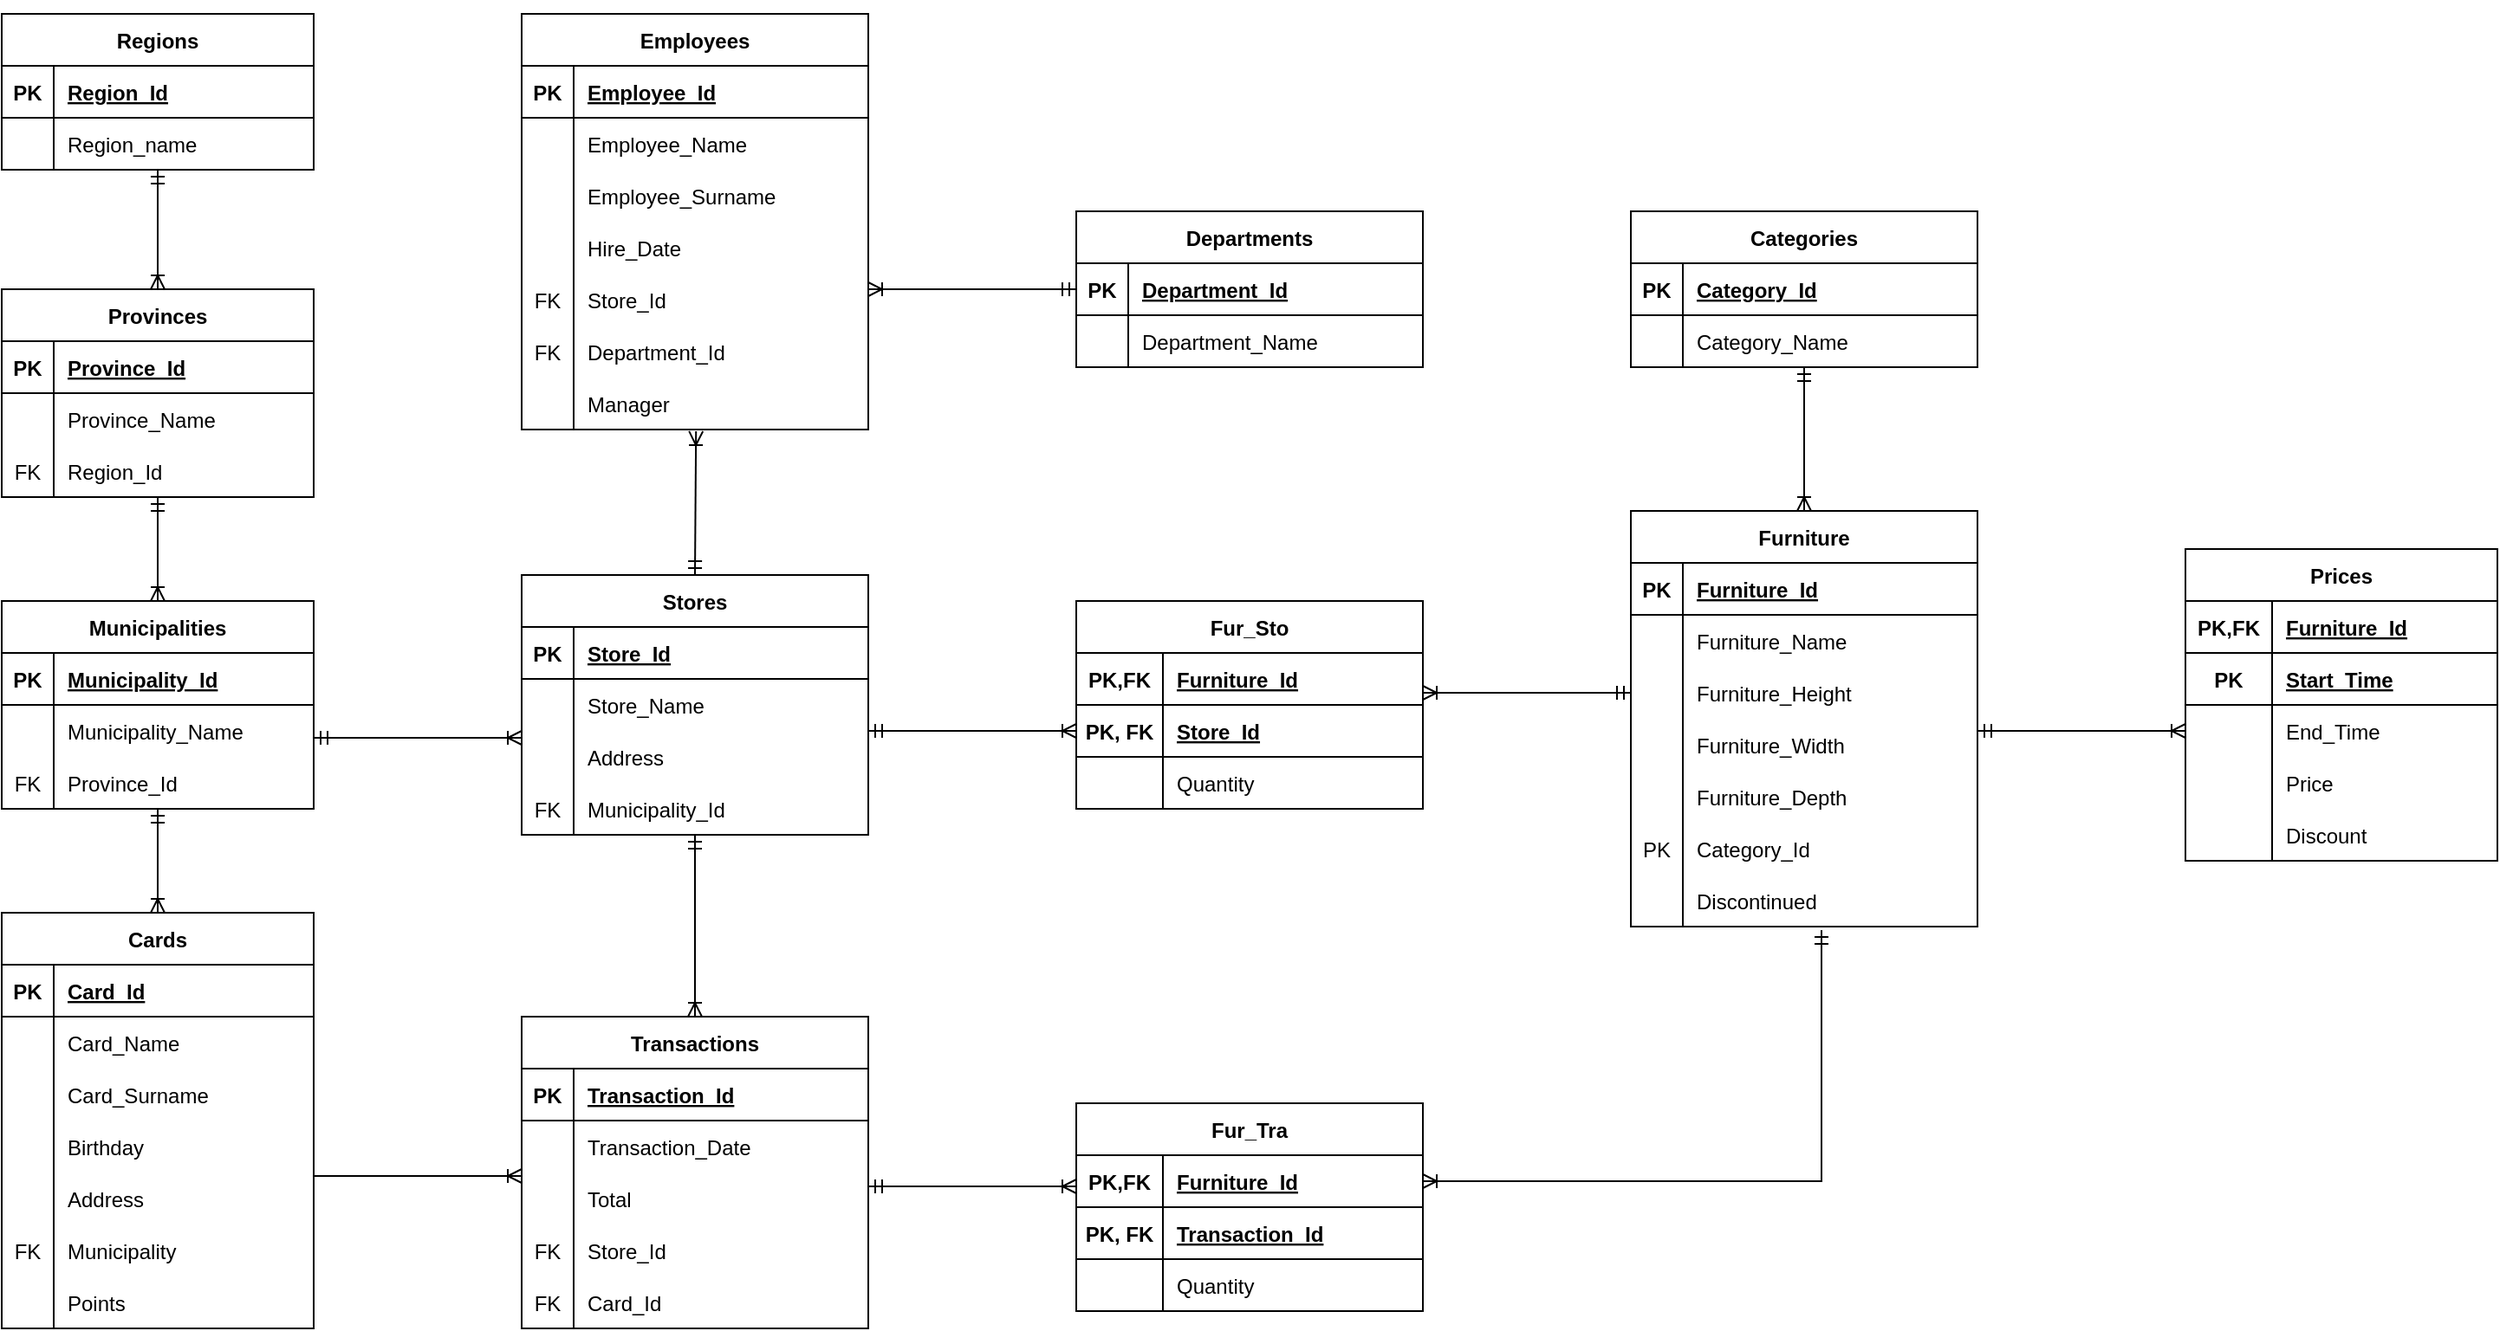 <mxfile version="16.2.2" type="device" pages="2"><diagram id="R2lEEEUBdFMjLlhIrx00" name="Page-1"><mxGraphModel dx="711" dy="397" grid="1" gridSize="10" guides="1" tooltips="1" connect="1" arrows="1" fold="1" page="1" pageScale="1" pageWidth="413" pageHeight="291" math="0" shadow="0" extFonts="Permanent Marker^https://fonts.googleapis.com/css?family=Permanent+Marker"><root><mxCell id="0"/><mxCell id="1" parent="0"/><mxCell id="9BCAC9MDhWBCX54PuzMR-55" value="Regions" style="shape=table;startSize=30;container=1;collapsible=1;childLayout=tableLayout;fixedRows=1;rowLines=0;fontStyle=1;align=center;resizeLast=1;" parent="1" vertex="1"><mxGeometry x="60" y="201" width="180" height="90" as="geometry"><mxRectangle x="40" y="50" width="80" height="30" as="alternateBounds"/></mxGeometry></mxCell><mxCell id="9BCAC9MDhWBCX54PuzMR-56" value="" style="shape=partialRectangle;collapsible=0;dropTarget=0;pointerEvents=0;fillColor=none;top=0;left=0;bottom=1;right=0;points=[[0,0.5],[1,0.5]];portConstraint=eastwest;" parent="9BCAC9MDhWBCX54PuzMR-55" vertex="1"><mxGeometry y="30" width="180" height="30" as="geometry"/></mxCell><mxCell id="9BCAC9MDhWBCX54PuzMR-57" value="PK" style="shape=partialRectangle;connectable=0;fillColor=none;top=0;left=0;bottom=0;right=0;fontStyle=1;overflow=hidden;" parent="9BCAC9MDhWBCX54PuzMR-56" vertex="1"><mxGeometry width="30" height="30" as="geometry"><mxRectangle width="30" height="30" as="alternateBounds"/></mxGeometry></mxCell><mxCell id="9BCAC9MDhWBCX54PuzMR-58" value="Region_Id" style="shape=partialRectangle;connectable=0;fillColor=none;top=0;left=0;bottom=0;right=0;align=left;spacingLeft=6;fontStyle=5;overflow=hidden;" parent="9BCAC9MDhWBCX54PuzMR-56" vertex="1"><mxGeometry x="30" width="150" height="30" as="geometry"><mxRectangle width="150" height="30" as="alternateBounds"/></mxGeometry></mxCell><mxCell id="9BCAC9MDhWBCX54PuzMR-59" value="" style="shape=partialRectangle;collapsible=0;dropTarget=0;pointerEvents=0;fillColor=none;top=0;left=0;bottom=0;right=0;points=[[0,0.5],[1,0.5]];portConstraint=eastwest;" parent="9BCAC9MDhWBCX54PuzMR-55" vertex="1"><mxGeometry y="60" width="180" height="30" as="geometry"/></mxCell><mxCell id="9BCAC9MDhWBCX54PuzMR-60" value="" style="shape=partialRectangle;connectable=0;fillColor=none;top=0;left=0;bottom=0;right=0;editable=1;overflow=hidden;" parent="9BCAC9MDhWBCX54PuzMR-59" vertex="1"><mxGeometry width="30" height="30" as="geometry"><mxRectangle width="30" height="30" as="alternateBounds"/></mxGeometry></mxCell><mxCell id="9BCAC9MDhWBCX54PuzMR-61" value="Region_name" style="shape=partialRectangle;connectable=0;fillColor=none;top=0;left=0;bottom=0;right=0;align=left;spacingLeft=6;overflow=hidden;" parent="9BCAC9MDhWBCX54PuzMR-59" vertex="1"><mxGeometry x="30" width="150" height="30" as="geometry"><mxRectangle width="150" height="30" as="alternateBounds"/></mxGeometry></mxCell><mxCell id="9BCAC9MDhWBCX54PuzMR-74" value="Provinces" style="shape=table;startSize=30;container=1;collapsible=1;childLayout=tableLayout;fixedRows=1;rowLines=0;fontStyle=1;align=center;resizeLast=1;" parent="1" vertex="1"><mxGeometry x="60" y="360" width="180" height="120" as="geometry"><mxRectangle x="40" y="50" width="80" height="30" as="alternateBounds"/></mxGeometry></mxCell><mxCell id="9BCAC9MDhWBCX54PuzMR-75" value="" style="shape=partialRectangle;collapsible=0;dropTarget=0;pointerEvents=0;fillColor=none;top=0;left=0;bottom=1;right=0;points=[[0,0.5],[1,0.5]];portConstraint=eastwest;" parent="9BCAC9MDhWBCX54PuzMR-74" vertex="1"><mxGeometry y="30" width="180" height="30" as="geometry"/></mxCell><mxCell id="9BCAC9MDhWBCX54PuzMR-76" value="PK" style="shape=partialRectangle;connectable=0;fillColor=none;top=0;left=0;bottom=0;right=0;fontStyle=1;overflow=hidden;" parent="9BCAC9MDhWBCX54PuzMR-75" vertex="1"><mxGeometry width="30" height="30" as="geometry"><mxRectangle width="30" height="30" as="alternateBounds"/></mxGeometry></mxCell><mxCell id="9BCAC9MDhWBCX54PuzMR-77" value="Province_Id" style="shape=partialRectangle;connectable=0;fillColor=none;top=0;left=0;bottom=0;right=0;align=left;spacingLeft=6;fontStyle=5;overflow=hidden;" parent="9BCAC9MDhWBCX54PuzMR-75" vertex="1"><mxGeometry x="30" width="150" height="30" as="geometry"><mxRectangle width="150" height="30" as="alternateBounds"/></mxGeometry></mxCell><mxCell id="9BCAC9MDhWBCX54PuzMR-78" value="" style="shape=partialRectangle;collapsible=0;dropTarget=0;pointerEvents=0;fillColor=none;top=0;left=0;bottom=0;right=0;points=[[0,0.5],[1,0.5]];portConstraint=eastwest;" parent="9BCAC9MDhWBCX54PuzMR-74" vertex="1"><mxGeometry y="60" width="180" height="30" as="geometry"/></mxCell><mxCell id="9BCAC9MDhWBCX54PuzMR-79" value="" style="shape=partialRectangle;connectable=0;fillColor=none;top=0;left=0;bottom=0;right=0;editable=1;overflow=hidden;" parent="9BCAC9MDhWBCX54PuzMR-78" vertex="1"><mxGeometry width="30" height="30" as="geometry"><mxRectangle width="30" height="30" as="alternateBounds"/></mxGeometry></mxCell><mxCell id="9BCAC9MDhWBCX54PuzMR-80" value="Province_Name" style="shape=partialRectangle;connectable=0;fillColor=none;top=0;left=0;bottom=0;right=0;align=left;spacingLeft=6;overflow=hidden;" parent="9BCAC9MDhWBCX54PuzMR-78" vertex="1"><mxGeometry x="30" width="150" height="30" as="geometry"><mxRectangle width="150" height="30" as="alternateBounds"/></mxGeometry></mxCell><mxCell id="9BCAC9MDhWBCX54PuzMR-81" value="" style="shape=partialRectangle;collapsible=0;dropTarget=0;pointerEvents=0;fillColor=none;top=0;left=0;bottom=0;right=0;points=[[0,0.5],[1,0.5]];portConstraint=eastwest;" parent="9BCAC9MDhWBCX54PuzMR-74" vertex="1"><mxGeometry y="90" width="180" height="30" as="geometry"/></mxCell><mxCell id="9BCAC9MDhWBCX54PuzMR-82" value="FK" style="shape=partialRectangle;connectable=0;fillColor=none;top=0;left=0;bottom=0;right=0;editable=1;overflow=hidden;" parent="9BCAC9MDhWBCX54PuzMR-81" vertex="1"><mxGeometry width="30" height="30" as="geometry"><mxRectangle width="30" height="30" as="alternateBounds"/></mxGeometry></mxCell><mxCell id="9BCAC9MDhWBCX54PuzMR-83" value="Region_Id" style="shape=partialRectangle;connectable=0;fillColor=none;top=0;left=0;bottom=0;right=0;align=left;spacingLeft=6;overflow=hidden;" parent="9BCAC9MDhWBCX54PuzMR-81" vertex="1"><mxGeometry x="30" width="150" height="30" as="geometry"><mxRectangle width="150" height="30" as="alternateBounds"/></mxGeometry></mxCell><mxCell id="9BCAC9MDhWBCX54PuzMR-84" value="Municipalities" style="shape=table;startSize=30;container=1;collapsible=1;childLayout=tableLayout;fixedRows=1;rowLines=0;fontStyle=1;align=center;resizeLast=1;" parent="1" vertex="1"><mxGeometry x="60" y="540" width="180" height="120" as="geometry"><mxRectangle x="40" y="50" width="80" height="30" as="alternateBounds"/></mxGeometry></mxCell><mxCell id="9BCAC9MDhWBCX54PuzMR-85" value="" style="shape=partialRectangle;collapsible=0;dropTarget=0;pointerEvents=0;fillColor=none;top=0;left=0;bottom=1;right=0;points=[[0,0.5],[1,0.5]];portConstraint=eastwest;" parent="9BCAC9MDhWBCX54PuzMR-84" vertex="1"><mxGeometry y="30" width="180" height="30" as="geometry"/></mxCell><mxCell id="9BCAC9MDhWBCX54PuzMR-86" value="PK" style="shape=partialRectangle;connectable=0;fillColor=none;top=0;left=0;bottom=0;right=0;fontStyle=1;overflow=hidden;" parent="9BCAC9MDhWBCX54PuzMR-85" vertex="1"><mxGeometry width="30" height="30" as="geometry"><mxRectangle width="30" height="30" as="alternateBounds"/></mxGeometry></mxCell><mxCell id="9BCAC9MDhWBCX54PuzMR-87" value="Municipality_Id" style="shape=partialRectangle;connectable=0;fillColor=none;top=0;left=0;bottom=0;right=0;align=left;spacingLeft=6;fontStyle=5;overflow=hidden;" parent="9BCAC9MDhWBCX54PuzMR-85" vertex="1"><mxGeometry x="30" width="150" height="30" as="geometry"><mxRectangle width="150" height="30" as="alternateBounds"/></mxGeometry></mxCell><mxCell id="9BCAC9MDhWBCX54PuzMR-88" value="" style="shape=partialRectangle;collapsible=0;dropTarget=0;pointerEvents=0;fillColor=none;top=0;left=0;bottom=0;right=0;points=[[0,0.5],[1,0.5]];portConstraint=eastwest;" parent="9BCAC9MDhWBCX54PuzMR-84" vertex="1"><mxGeometry y="60" width="180" height="30" as="geometry"/></mxCell><mxCell id="9BCAC9MDhWBCX54PuzMR-89" value="" style="shape=partialRectangle;connectable=0;fillColor=none;top=0;left=0;bottom=0;right=0;editable=1;overflow=hidden;" parent="9BCAC9MDhWBCX54PuzMR-88" vertex="1"><mxGeometry width="30" height="30" as="geometry"><mxRectangle width="30" height="30" as="alternateBounds"/></mxGeometry></mxCell><mxCell id="9BCAC9MDhWBCX54PuzMR-90" value="Municipality_Name" style="shape=partialRectangle;connectable=0;fillColor=none;top=0;left=0;bottom=0;right=0;align=left;spacingLeft=6;overflow=hidden;" parent="9BCAC9MDhWBCX54PuzMR-88" vertex="1"><mxGeometry x="30" width="150" height="30" as="geometry"><mxRectangle width="150" height="30" as="alternateBounds"/></mxGeometry></mxCell><mxCell id="9BCAC9MDhWBCX54PuzMR-91" value="" style="shape=partialRectangle;collapsible=0;dropTarget=0;pointerEvents=0;fillColor=none;top=0;left=0;bottom=0;right=0;points=[[0,0.5],[1,0.5]];portConstraint=eastwest;" parent="9BCAC9MDhWBCX54PuzMR-84" vertex="1"><mxGeometry y="90" width="180" height="30" as="geometry"/></mxCell><mxCell id="9BCAC9MDhWBCX54PuzMR-92" value="FK" style="shape=partialRectangle;connectable=0;fillColor=none;top=0;left=0;bottom=0;right=0;editable=1;overflow=hidden;" parent="9BCAC9MDhWBCX54PuzMR-91" vertex="1"><mxGeometry width="30" height="30" as="geometry"><mxRectangle width="30" height="30" as="alternateBounds"/></mxGeometry></mxCell><mxCell id="9BCAC9MDhWBCX54PuzMR-93" value="Province_Id" style="shape=partialRectangle;connectable=0;fillColor=none;top=0;left=0;bottom=0;right=0;align=left;spacingLeft=6;overflow=hidden;" parent="9BCAC9MDhWBCX54PuzMR-91" vertex="1"><mxGeometry x="30" width="150" height="30" as="geometry"><mxRectangle width="150" height="30" as="alternateBounds"/></mxGeometry></mxCell><mxCell id="9BCAC9MDhWBCX54PuzMR-94" value="Cards" style="shape=table;startSize=30;container=1;collapsible=1;childLayout=tableLayout;fixedRows=1;rowLines=0;fontStyle=1;align=center;resizeLast=1;" parent="1" vertex="1"><mxGeometry x="60" y="720" width="180" height="240" as="geometry"/></mxCell><mxCell id="9BCAC9MDhWBCX54PuzMR-95" value="" style="shape=partialRectangle;collapsible=0;dropTarget=0;pointerEvents=0;fillColor=none;top=0;left=0;bottom=1;right=0;points=[[0,0.5],[1,0.5]];portConstraint=eastwest;" parent="9BCAC9MDhWBCX54PuzMR-94" vertex="1"><mxGeometry y="30" width="180" height="30" as="geometry"/></mxCell><mxCell id="9BCAC9MDhWBCX54PuzMR-96" value="PK" style="shape=partialRectangle;connectable=0;fillColor=none;top=0;left=0;bottom=0;right=0;fontStyle=1;overflow=hidden;" parent="9BCAC9MDhWBCX54PuzMR-95" vertex="1"><mxGeometry width="30" height="30" as="geometry"><mxRectangle width="30" height="30" as="alternateBounds"/></mxGeometry></mxCell><mxCell id="9BCAC9MDhWBCX54PuzMR-97" value="Card_Id" style="shape=partialRectangle;connectable=0;fillColor=none;top=0;left=0;bottom=0;right=0;align=left;spacingLeft=6;fontStyle=5;overflow=hidden;" parent="9BCAC9MDhWBCX54PuzMR-95" vertex="1"><mxGeometry x="30" width="150" height="30" as="geometry"><mxRectangle width="150" height="30" as="alternateBounds"/></mxGeometry></mxCell><mxCell id="9BCAC9MDhWBCX54PuzMR-98" value="" style="shape=partialRectangle;collapsible=0;dropTarget=0;pointerEvents=0;fillColor=none;top=0;left=0;bottom=0;right=0;points=[[0,0.5],[1,0.5]];portConstraint=eastwest;" parent="9BCAC9MDhWBCX54PuzMR-94" vertex="1"><mxGeometry y="60" width="180" height="30" as="geometry"/></mxCell><mxCell id="9BCAC9MDhWBCX54PuzMR-99" value="" style="shape=partialRectangle;connectable=0;fillColor=none;top=0;left=0;bottom=0;right=0;editable=1;overflow=hidden;" parent="9BCAC9MDhWBCX54PuzMR-98" vertex="1"><mxGeometry width="30" height="30" as="geometry"><mxRectangle width="30" height="30" as="alternateBounds"/></mxGeometry></mxCell><mxCell id="9BCAC9MDhWBCX54PuzMR-100" value="Card_Name" style="shape=partialRectangle;connectable=0;fillColor=none;top=0;left=0;bottom=0;right=0;align=left;spacingLeft=6;overflow=hidden;" parent="9BCAC9MDhWBCX54PuzMR-98" vertex="1"><mxGeometry x="30" width="150" height="30" as="geometry"><mxRectangle width="150" height="30" as="alternateBounds"/></mxGeometry></mxCell><mxCell id="9BCAC9MDhWBCX54PuzMR-101" value="" style="shape=partialRectangle;collapsible=0;dropTarget=0;pointerEvents=0;fillColor=none;top=0;left=0;bottom=0;right=0;points=[[0,0.5],[1,0.5]];portConstraint=eastwest;" parent="9BCAC9MDhWBCX54PuzMR-94" vertex="1"><mxGeometry y="90" width="180" height="30" as="geometry"/></mxCell><mxCell id="9BCAC9MDhWBCX54PuzMR-102" value="" style="shape=partialRectangle;connectable=0;fillColor=none;top=0;left=0;bottom=0;right=0;editable=1;overflow=hidden;" parent="9BCAC9MDhWBCX54PuzMR-101" vertex="1"><mxGeometry width="30" height="30" as="geometry"><mxRectangle width="30" height="30" as="alternateBounds"/></mxGeometry></mxCell><mxCell id="9BCAC9MDhWBCX54PuzMR-103" value="Card_Surname" style="shape=partialRectangle;connectable=0;fillColor=none;top=0;left=0;bottom=0;right=0;align=left;spacingLeft=6;overflow=hidden;" parent="9BCAC9MDhWBCX54PuzMR-101" vertex="1"><mxGeometry x="30" width="150" height="30" as="geometry"><mxRectangle width="150" height="30" as="alternateBounds"/></mxGeometry></mxCell><mxCell id="9BCAC9MDhWBCX54PuzMR-104" value="" style="shape=partialRectangle;collapsible=0;dropTarget=0;pointerEvents=0;fillColor=none;top=0;left=0;bottom=0;right=0;points=[[0,0.5],[1,0.5]];portConstraint=eastwest;" parent="9BCAC9MDhWBCX54PuzMR-94" vertex="1"><mxGeometry y="120" width="180" height="30" as="geometry"/></mxCell><mxCell id="9BCAC9MDhWBCX54PuzMR-105" value="" style="shape=partialRectangle;connectable=0;fillColor=none;top=0;left=0;bottom=0;right=0;editable=1;overflow=hidden;" parent="9BCAC9MDhWBCX54PuzMR-104" vertex="1"><mxGeometry width="30" height="30" as="geometry"><mxRectangle width="30" height="30" as="alternateBounds"/></mxGeometry></mxCell><mxCell id="9BCAC9MDhWBCX54PuzMR-106" value="Birthday" style="shape=partialRectangle;connectable=0;fillColor=none;top=0;left=0;bottom=0;right=0;align=left;spacingLeft=6;overflow=hidden;" parent="9BCAC9MDhWBCX54PuzMR-104" vertex="1"><mxGeometry x="30" width="150" height="30" as="geometry"><mxRectangle width="150" height="30" as="alternateBounds"/></mxGeometry></mxCell><mxCell id="9BCAC9MDhWBCX54PuzMR-107" value="" style="shape=partialRectangle;collapsible=0;dropTarget=0;pointerEvents=0;fillColor=none;top=0;left=0;bottom=0;right=0;points=[[0,0.5],[1,0.5]];portConstraint=eastwest;" parent="9BCAC9MDhWBCX54PuzMR-94" vertex="1"><mxGeometry y="150" width="180" height="30" as="geometry"/></mxCell><mxCell id="9BCAC9MDhWBCX54PuzMR-108" value="" style="shape=partialRectangle;connectable=0;fillColor=none;top=0;left=0;bottom=0;right=0;editable=1;overflow=hidden;" parent="9BCAC9MDhWBCX54PuzMR-107" vertex="1"><mxGeometry width="30" height="30" as="geometry"><mxRectangle width="30" height="30" as="alternateBounds"/></mxGeometry></mxCell><mxCell id="9BCAC9MDhWBCX54PuzMR-109" value="Address" style="shape=partialRectangle;connectable=0;fillColor=none;top=0;left=0;bottom=0;right=0;align=left;spacingLeft=6;overflow=hidden;" parent="9BCAC9MDhWBCX54PuzMR-107" vertex="1"><mxGeometry x="30" width="150" height="30" as="geometry"><mxRectangle width="150" height="30" as="alternateBounds"/></mxGeometry></mxCell><mxCell id="9BCAC9MDhWBCX54PuzMR-110" value="" style="shape=partialRectangle;collapsible=0;dropTarget=0;pointerEvents=0;fillColor=none;top=0;left=0;bottom=0;right=0;points=[[0,0.5],[1,0.5]];portConstraint=eastwest;" parent="9BCAC9MDhWBCX54PuzMR-94" vertex="1"><mxGeometry y="180" width="180" height="30" as="geometry"/></mxCell><mxCell id="9BCAC9MDhWBCX54PuzMR-111" value="FK" style="shape=partialRectangle;connectable=0;fillColor=none;top=0;left=0;bottom=0;right=0;editable=1;overflow=hidden;" parent="9BCAC9MDhWBCX54PuzMR-110" vertex="1"><mxGeometry width="30" height="30" as="geometry"><mxRectangle width="30" height="30" as="alternateBounds"/></mxGeometry></mxCell><mxCell id="9BCAC9MDhWBCX54PuzMR-112" value="Municipality" style="shape=partialRectangle;connectable=0;fillColor=none;top=0;left=0;bottom=0;right=0;align=left;spacingLeft=6;overflow=hidden;" parent="9BCAC9MDhWBCX54PuzMR-110" vertex="1"><mxGeometry x="30" width="150" height="30" as="geometry"><mxRectangle width="150" height="30" as="alternateBounds"/></mxGeometry></mxCell><mxCell id="9BCAC9MDhWBCX54PuzMR-113" value="" style="shape=partialRectangle;collapsible=0;dropTarget=0;pointerEvents=0;fillColor=none;top=0;left=0;bottom=0;right=0;points=[[0,0.5],[1,0.5]];portConstraint=eastwest;" parent="9BCAC9MDhWBCX54PuzMR-94" vertex="1"><mxGeometry y="210" width="180" height="30" as="geometry"/></mxCell><mxCell id="9BCAC9MDhWBCX54PuzMR-114" value="" style="shape=partialRectangle;connectable=0;fillColor=none;top=0;left=0;bottom=0;right=0;editable=1;overflow=hidden;" parent="9BCAC9MDhWBCX54PuzMR-113" vertex="1"><mxGeometry width="30" height="30" as="geometry"><mxRectangle width="30" height="30" as="alternateBounds"/></mxGeometry></mxCell><mxCell id="9BCAC9MDhWBCX54PuzMR-115" value="Points" style="shape=partialRectangle;connectable=0;fillColor=none;top=0;left=0;bottom=0;right=0;align=left;spacingLeft=6;overflow=hidden;" parent="9BCAC9MDhWBCX54PuzMR-113" vertex="1"><mxGeometry x="30" width="150" height="30" as="geometry"><mxRectangle width="150" height="30" as="alternateBounds"/></mxGeometry></mxCell><mxCell id="9BCAC9MDhWBCX54PuzMR-116" value="Stores" style="shape=table;startSize=30;container=1;collapsible=1;childLayout=tableLayout;fixedRows=1;rowLines=0;fontStyle=1;align=center;resizeLast=1;" parent="1" vertex="1"><mxGeometry x="360" y="525" width="200" height="150" as="geometry"/></mxCell><mxCell id="9BCAC9MDhWBCX54PuzMR-117" value="" style="shape=partialRectangle;collapsible=0;dropTarget=0;pointerEvents=0;fillColor=none;top=0;left=0;bottom=1;right=0;points=[[0,0.5],[1,0.5]];portConstraint=eastwest;" parent="9BCAC9MDhWBCX54PuzMR-116" vertex="1"><mxGeometry y="30" width="200" height="30" as="geometry"/></mxCell><mxCell id="9BCAC9MDhWBCX54PuzMR-118" value="PK" style="shape=partialRectangle;connectable=0;fillColor=none;top=0;left=0;bottom=0;right=0;fontStyle=1;overflow=hidden;" parent="9BCAC9MDhWBCX54PuzMR-117" vertex="1"><mxGeometry width="30" height="30" as="geometry"><mxRectangle width="30" height="30" as="alternateBounds"/></mxGeometry></mxCell><mxCell id="9BCAC9MDhWBCX54PuzMR-119" value="Store_Id" style="shape=partialRectangle;connectable=0;fillColor=none;top=0;left=0;bottom=0;right=0;align=left;spacingLeft=6;fontStyle=5;overflow=hidden;" parent="9BCAC9MDhWBCX54PuzMR-117" vertex="1"><mxGeometry x="30" width="170" height="30" as="geometry"><mxRectangle width="170" height="30" as="alternateBounds"/></mxGeometry></mxCell><mxCell id="9BCAC9MDhWBCX54PuzMR-120" value="" style="shape=partialRectangle;collapsible=0;dropTarget=0;pointerEvents=0;fillColor=none;top=0;left=0;bottom=0;right=0;points=[[0,0.5],[1,0.5]];portConstraint=eastwest;" parent="9BCAC9MDhWBCX54PuzMR-116" vertex="1"><mxGeometry y="60" width="200" height="30" as="geometry"/></mxCell><mxCell id="9BCAC9MDhWBCX54PuzMR-121" value="" style="shape=partialRectangle;connectable=0;fillColor=none;top=0;left=0;bottom=0;right=0;editable=1;overflow=hidden;" parent="9BCAC9MDhWBCX54PuzMR-120" vertex="1"><mxGeometry width="30" height="30" as="geometry"><mxRectangle width="30" height="30" as="alternateBounds"/></mxGeometry></mxCell><mxCell id="9BCAC9MDhWBCX54PuzMR-122" value="Store_Name" style="shape=partialRectangle;connectable=0;fillColor=none;top=0;left=0;bottom=0;right=0;align=left;spacingLeft=6;overflow=hidden;" parent="9BCAC9MDhWBCX54PuzMR-120" vertex="1"><mxGeometry x="30" width="170" height="30" as="geometry"><mxRectangle width="170" height="30" as="alternateBounds"/></mxGeometry></mxCell><mxCell id="9BCAC9MDhWBCX54PuzMR-123" value="" style="shape=partialRectangle;collapsible=0;dropTarget=0;pointerEvents=0;fillColor=none;top=0;left=0;bottom=0;right=0;points=[[0,0.5],[1,0.5]];portConstraint=eastwest;" parent="9BCAC9MDhWBCX54PuzMR-116" vertex="1"><mxGeometry y="90" width="200" height="30" as="geometry"/></mxCell><mxCell id="9BCAC9MDhWBCX54PuzMR-124" value="" style="shape=partialRectangle;connectable=0;fillColor=none;top=0;left=0;bottom=0;right=0;editable=1;overflow=hidden;" parent="9BCAC9MDhWBCX54PuzMR-123" vertex="1"><mxGeometry width="30" height="30" as="geometry"><mxRectangle width="30" height="30" as="alternateBounds"/></mxGeometry></mxCell><mxCell id="9BCAC9MDhWBCX54PuzMR-125" value="Address" style="shape=partialRectangle;connectable=0;fillColor=none;top=0;left=0;bottom=0;right=0;align=left;spacingLeft=6;overflow=hidden;" parent="9BCAC9MDhWBCX54PuzMR-123" vertex="1"><mxGeometry x="30" width="170" height="30" as="geometry"><mxRectangle width="170" height="30" as="alternateBounds"/></mxGeometry></mxCell><mxCell id="9BCAC9MDhWBCX54PuzMR-126" value="" style="shape=partialRectangle;collapsible=0;dropTarget=0;pointerEvents=0;fillColor=none;top=0;left=0;bottom=0;right=0;points=[[0,0.5],[1,0.5]];portConstraint=eastwest;" parent="9BCAC9MDhWBCX54PuzMR-116" vertex="1"><mxGeometry y="120" width="200" height="30" as="geometry"/></mxCell><mxCell id="9BCAC9MDhWBCX54PuzMR-127" value="FK" style="shape=partialRectangle;connectable=0;fillColor=none;top=0;left=0;bottom=0;right=0;editable=1;overflow=hidden;" parent="9BCAC9MDhWBCX54PuzMR-126" vertex="1"><mxGeometry width="30" height="30" as="geometry"><mxRectangle width="30" height="30" as="alternateBounds"/></mxGeometry></mxCell><mxCell id="9BCAC9MDhWBCX54PuzMR-128" value="Municipality_Id" style="shape=partialRectangle;connectable=0;fillColor=none;top=0;left=0;bottom=0;right=0;align=left;spacingLeft=6;overflow=hidden;" parent="9BCAC9MDhWBCX54PuzMR-126" vertex="1"><mxGeometry x="30" width="170" height="30" as="geometry"><mxRectangle width="170" height="30" as="alternateBounds"/></mxGeometry></mxCell><mxCell id="9BCAC9MDhWBCX54PuzMR-130" value="Transactions" style="shape=table;startSize=30;container=1;collapsible=1;childLayout=tableLayout;fixedRows=1;rowLines=0;fontStyle=1;align=center;resizeLast=1;" parent="1" vertex="1"><mxGeometry x="360" y="780" width="200" height="180" as="geometry"/></mxCell><mxCell id="9BCAC9MDhWBCX54PuzMR-131" value="" style="shape=partialRectangle;collapsible=0;dropTarget=0;pointerEvents=0;fillColor=none;top=0;left=0;bottom=1;right=0;points=[[0,0.5],[1,0.5]];portConstraint=eastwest;" parent="9BCAC9MDhWBCX54PuzMR-130" vertex="1"><mxGeometry y="30" width="200" height="30" as="geometry"/></mxCell><mxCell id="9BCAC9MDhWBCX54PuzMR-132" value="PK" style="shape=partialRectangle;connectable=0;fillColor=none;top=0;left=0;bottom=0;right=0;fontStyle=1;overflow=hidden;" parent="9BCAC9MDhWBCX54PuzMR-131" vertex="1"><mxGeometry width="30" height="30" as="geometry"><mxRectangle width="30" height="30" as="alternateBounds"/></mxGeometry></mxCell><mxCell id="9BCAC9MDhWBCX54PuzMR-133" value="Transaction_Id" style="shape=partialRectangle;connectable=0;fillColor=none;top=0;left=0;bottom=0;right=0;align=left;spacingLeft=6;fontStyle=5;overflow=hidden;" parent="9BCAC9MDhWBCX54PuzMR-131" vertex="1"><mxGeometry x="30" width="170" height="30" as="geometry"><mxRectangle width="170" height="30" as="alternateBounds"/></mxGeometry></mxCell><mxCell id="9BCAC9MDhWBCX54PuzMR-134" value="" style="shape=partialRectangle;collapsible=0;dropTarget=0;pointerEvents=0;fillColor=none;top=0;left=0;bottom=0;right=0;points=[[0,0.5],[1,0.5]];portConstraint=eastwest;" parent="9BCAC9MDhWBCX54PuzMR-130" vertex="1"><mxGeometry y="60" width="200" height="30" as="geometry"/></mxCell><mxCell id="9BCAC9MDhWBCX54PuzMR-135" value="" style="shape=partialRectangle;connectable=0;fillColor=none;top=0;left=0;bottom=0;right=0;editable=1;overflow=hidden;" parent="9BCAC9MDhWBCX54PuzMR-134" vertex="1"><mxGeometry width="30" height="30" as="geometry"><mxRectangle width="30" height="30" as="alternateBounds"/></mxGeometry></mxCell><mxCell id="9BCAC9MDhWBCX54PuzMR-136" value="Transaction_Date" style="shape=partialRectangle;connectable=0;fillColor=none;top=0;left=0;bottom=0;right=0;align=left;spacingLeft=6;overflow=hidden;" parent="9BCAC9MDhWBCX54PuzMR-134" vertex="1"><mxGeometry x="30" width="170" height="30" as="geometry"><mxRectangle width="170" height="30" as="alternateBounds"/></mxGeometry></mxCell><mxCell id="9BCAC9MDhWBCX54PuzMR-137" value="" style="shape=partialRectangle;collapsible=0;dropTarget=0;pointerEvents=0;fillColor=none;top=0;left=0;bottom=0;right=0;points=[[0,0.5],[1,0.5]];portConstraint=eastwest;" parent="9BCAC9MDhWBCX54PuzMR-130" vertex="1"><mxGeometry y="90" width="200" height="30" as="geometry"/></mxCell><mxCell id="9BCAC9MDhWBCX54PuzMR-138" value="" style="shape=partialRectangle;connectable=0;fillColor=none;top=0;left=0;bottom=0;right=0;editable=1;overflow=hidden;" parent="9BCAC9MDhWBCX54PuzMR-137" vertex="1"><mxGeometry width="30" height="30" as="geometry"><mxRectangle width="30" height="30" as="alternateBounds"/></mxGeometry></mxCell><mxCell id="9BCAC9MDhWBCX54PuzMR-139" value="Total" style="shape=partialRectangle;connectable=0;fillColor=none;top=0;left=0;bottom=0;right=0;align=left;spacingLeft=6;overflow=hidden;" parent="9BCAC9MDhWBCX54PuzMR-137" vertex="1"><mxGeometry x="30" width="170" height="30" as="geometry"><mxRectangle width="170" height="30" as="alternateBounds"/></mxGeometry></mxCell><mxCell id="9BCAC9MDhWBCX54PuzMR-143" value="" style="shape=partialRectangle;collapsible=0;dropTarget=0;pointerEvents=0;fillColor=none;top=0;left=0;bottom=0;right=0;points=[[0,0.5],[1,0.5]];portConstraint=eastwest;" parent="9BCAC9MDhWBCX54PuzMR-130" vertex="1"><mxGeometry y="120" width="200" height="30" as="geometry"/></mxCell><mxCell id="9BCAC9MDhWBCX54PuzMR-144" value="FK" style="shape=partialRectangle;connectable=0;fillColor=none;top=0;left=0;bottom=0;right=0;editable=1;overflow=hidden;" parent="9BCAC9MDhWBCX54PuzMR-143" vertex="1"><mxGeometry width="30" height="30" as="geometry"><mxRectangle width="30" height="30" as="alternateBounds"/></mxGeometry></mxCell><mxCell id="9BCAC9MDhWBCX54PuzMR-145" value="Store_Id" style="shape=partialRectangle;connectable=0;fillColor=none;top=0;left=0;bottom=0;right=0;align=left;spacingLeft=6;overflow=hidden;" parent="9BCAC9MDhWBCX54PuzMR-143" vertex="1"><mxGeometry x="30" width="170" height="30" as="geometry"><mxRectangle width="170" height="30" as="alternateBounds"/></mxGeometry></mxCell><mxCell id="9BCAC9MDhWBCX54PuzMR-146" value="" style="shape=partialRectangle;collapsible=0;dropTarget=0;pointerEvents=0;fillColor=none;top=0;left=0;bottom=0;right=0;points=[[0,0.5],[1,0.5]];portConstraint=eastwest;" parent="9BCAC9MDhWBCX54PuzMR-130" vertex="1"><mxGeometry y="150" width="200" height="30" as="geometry"/></mxCell><mxCell id="9BCAC9MDhWBCX54PuzMR-147" value="FK" style="shape=partialRectangle;connectable=0;fillColor=none;top=0;left=0;bottom=0;right=0;editable=1;overflow=hidden;" parent="9BCAC9MDhWBCX54PuzMR-146" vertex="1"><mxGeometry width="30" height="30" as="geometry"><mxRectangle width="30" height="30" as="alternateBounds"/></mxGeometry></mxCell><mxCell id="9BCAC9MDhWBCX54PuzMR-148" value="Card_Id" style="shape=partialRectangle;connectable=0;fillColor=none;top=0;left=0;bottom=0;right=0;align=left;spacingLeft=6;overflow=hidden;" parent="9BCAC9MDhWBCX54PuzMR-146" vertex="1"><mxGeometry x="30" width="170" height="30" as="geometry"><mxRectangle width="170" height="30" as="alternateBounds"/></mxGeometry></mxCell><mxCell id="9BCAC9MDhWBCX54PuzMR-149" value="Fur_Sto" style="shape=table;startSize=30;container=1;collapsible=1;childLayout=tableLayout;fixedRows=1;rowLines=0;fontStyle=1;align=center;resizeLast=1;" parent="1" vertex="1"><mxGeometry x="680" y="540" width="200" height="120" as="geometry"/></mxCell><mxCell id="9BCAC9MDhWBCX54PuzMR-150" value="" style="shape=partialRectangle;collapsible=0;dropTarget=0;pointerEvents=0;fillColor=none;top=0;left=0;bottom=1;right=0;points=[[0,0.5],[1,0.5]];portConstraint=eastwest;" parent="9BCAC9MDhWBCX54PuzMR-149" vertex="1"><mxGeometry y="30" width="200" height="30" as="geometry"/></mxCell><mxCell id="9BCAC9MDhWBCX54PuzMR-151" value="PK,FK" style="shape=partialRectangle;connectable=0;fillColor=none;top=0;left=0;bottom=0;right=0;fontStyle=1;overflow=hidden;" parent="9BCAC9MDhWBCX54PuzMR-150" vertex="1"><mxGeometry width="50" height="30" as="geometry"><mxRectangle width="50" height="30" as="alternateBounds"/></mxGeometry></mxCell><mxCell id="9BCAC9MDhWBCX54PuzMR-152" value="Furniture_Id" style="shape=partialRectangle;connectable=0;fillColor=none;top=0;left=0;bottom=0;right=0;align=left;spacingLeft=6;fontStyle=5;overflow=hidden;" parent="9BCAC9MDhWBCX54PuzMR-150" vertex="1"><mxGeometry x="50" width="150" height="30" as="geometry"><mxRectangle width="150" height="30" as="alternateBounds"/></mxGeometry></mxCell><mxCell id="9BCAC9MDhWBCX54PuzMR-162" value="" style="shape=partialRectangle;collapsible=0;dropTarget=0;pointerEvents=0;fillColor=none;top=0;left=0;bottom=1;right=0;points=[[0,0.5],[1,0.5]];portConstraint=eastwest;" parent="9BCAC9MDhWBCX54PuzMR-149" vertex="1"><mxGeometry y="60" width="200" height="30" as="geometry"/></mxCell><mxCell id="9BCAC9MDhWBCX54PuzMR-163" value="PK, FK" style="shape=partialRectangle;connectable=0;fillColor=none;top=0;left=0;bottom=0;right=0;fontStyle=1;overflow=hidden;" parent="9BCAC9MDhWBCX54PuzMR-162" vertex="1"><mxGeometry width="50" height="30" as="geometry"><mxRectangle width="50" height="30" as="alternateBounds"/></mxGeometry></mxCell><mxCell id="9BCAC9MDhWBCX54PuzMR-164" value="Store_Id" style="shape=partialRectangle;connectable=0;fillColor=none;top=0;left=0;bottom=0;right=0;align=left;spacingLeft=6;fontStyle=5;overflow=hidden;" parent="9BCAC9MDhWBCX54PuzMR-162" vertex="1"><mxGeometry x="50" width="150" height="30" as="geometry"><mxRectangle width="150" height="30" as="alternateBounds"/></mxGeometry></mxCell><mxCell id="9BCAC9MDhWBCX54PuzMR-153" value="" style="shape=partialRectangle;collapsible=0;dropTarget=0;pointerEvents=0;fillColor=none;top=0;left=0;bottom=0;right=0;points=[[0,0.5],[1,0.5]];portConstraint=eastwest;" parent="9BCAC9MDhWBCX54PuzMR-149" vertex="1"><mxGeometry y="90" width="200" height="30" as="geometry"/></mxCell><mxCell id="9BCAC9MDhWBCX54PuzMR-154" value="" style="shape=partialRectangle;connectable=0;fillColor=none;top=0;left=0;bottom=0;right=0;editable=1;overflow=hidden;" parent="9BCAC9MDhWBCX54PuzMR-153" vertex="1"><mxGeometry width="50" height="30" as="geometry"><mxRectangle width="50" height="30" as="alternateBounds"/></mxGeometry></mxCell><mxCell id="9BCAC9MDhWBCX54PuzMR-155" value="Quantity" style="shape=partialRectangle;connectable=0;fillColor=none;top=0;left=0;bottom=0;right=0;align=left;spacingLeft=6;overflow=hidden;" parent="9BCAC9MDhWBCX54PuzMR-153" vertex="1"><mxGeometry x="50" width="150" height="30" as="geometry"><mxRectangle width="150" height="30" as="alternateBounds"/></mxGeometry></mxCell><mxCell id="9BCAC9MDhWBCX54PuzMR-165" value="Fur_Tra" style="shape=table;startSize=30;container=1;collapsible=1;childLayout=tableLayout;fixedRows=1;rowLines=0;fontStyle=1;align=center;resizeLast=1;" parent="1" vertex="1"><mxGeometry x="680" y="830" width="200" height="120" as="geometry"/></mxCell><mxCell id="9BCAC9MDhWBCX54PuzMR-166" value="" style="shape=partialRectangle;collapsible=0;dropTarget=0;pointerEvents=0;fillColor=none;top=0;left=0;bottom=1;right=0;points=[[0,0.5],[1,0.5]];portConstraint=eastwest;" parent="9BCAC9MDhWBCX54PuzMR-165" vertex="1"><mxGeometry y="30" width="200" height="30" as="geometry"/></mxCell><mxCell id="9BCAC9MDhWBCX54PuzMR-167" value="PK,FK" style="shape=partialRectangle;connectable=0;fillColor=none;top=0;left=0;bottom=0;right=0;fontStyle=1;overflow=hidden;" parent="9BCAC9MDhWBCX54PuzMR-166" vertex="1"><mxGeometry width="50" height="30" as="geometry"><mxRectangle width="50" height="30" as="alternateBounds"/></mxGeometry></mxCell><mxCell id="9BCAC9MDhWBCX54PuzMR-168" value="Furniture_Id" style="shape=partialRectangle;connectable=0;fillColor=none;top=0;left=0;bottom=0;right=0;align=left;spacingLeft=6;fontStyle=5;overflow=hidden;" parent="9BCAC9MDhWBCX54PuzMR-166" vertex="1"><mxGeometry x="50" width="150" height="30" as="geometry"><mxRectangle width="150" height="30" as="alternateBounds"/></mxGeometry></mxCell><mxCell id="9BCAC9MDhWBCX54PuzMR-169" value="" style="shape=partialRectangle;collapsible=0;dropTarget=0;pointerEvents=0;fillColor=none;top=0;left=0;bottom=1;right=0;points=[[0,0.5],[1,0.5]];portConstraint=eastwest;" parent="9BCAC9MDhWBCX54PuzMR-165" vertex="1"><mxGeometry y="60" width="200" height="30" as="geometry"/></mxCell><mxCell id="9BCAC9MDhWBCX54PuzMR-170" value="PK, FK" style="shape=partialRectangle;connectable=0;fillColor=none;top=0;left=0;bottom=0;right=0;fontStyle=1;overflow=hidden;" parent="9BCAC9MDhWBCX54PuzMR-169" vertex="1"><mxGeometry width="50" height="30" as="geometry"><mxRectangle width="50" height="30" as="alternateBounds"/></mxGeometry></mxCell><mxCell id="9BCAC9MDhWBCX54PuzMR-171" value="Transaction_Id" style="shape=partialRectangle;connectable=0;fillColor=none;top=0;left=0;bottom=0;right=0;align=left;spacingLeft=6;fontStyle=5;overflow=hidden;" parent="9BCAC9MDhWBCX54PuzMR-169" vertex="1"><mxGeometry x="50" width="150" height="30" as="geometry"><mxRectangle width="150" height="30" as="alternateBounds"/></mxGeometry></mxCell><mxCell id="9BCAC9MDhWBCX54PuzMR-172" value="" style="shape=partialRectangle;collapsible=0;dropTarget=0;pointerEvents=0;fillColor=none;top=0;left=0;bottom=0;right=0;points=[[0,0.5],[1,0.5]];portConstraint=eastwest;" parent="9BCAC9MDhWBCX54PuzMR-165" vertex="1"><mxGeometry y="90" width="200" height="30" as="geometry"/></mxCell><mxCell id="9BCAC9MDhWBCX54PuzMR-173" value="" style="shape=partialRectangle;connectable=0;fillColor=none;top=0;left=0;bottom=0;right=0;editable=1;overflow=hidden;" parent="9BCAC9MDhWBCX54PuzMR-172" vertex="1"><mxGeometry width="50" height="30" as="geometry"><mxRectangle width="50" height="30" as="alternateBounds"/></mxGeometry></mxCell><mxCell id="9BCAC9MDhWBCX54PuzMR-174" value="Quantity" style="shape=partialRectangle;connectable=0;fillColor=none;top=0;left=0;bottom=0;right=0;align=left;spacingLeft=6;overflow=hidden;" parent="9BCAC9MDhWBCX54PuzMR-172" vertex="1"><mxGeometry x="50" width="150" height="30" as="geometry"><mxRectangle width="150" height="30" as="alternateBounds"/></mxGeometry></mxCell><mxCell id="9BCAC9MDhWBCX54PuzMR-175" value="Furniture" style="shape=table;startSize=30;container=1;collapsible=1;childLayout=tableLayout;fixedRows=1;rowLines=0;fontStyle=1;align=center;resizeLast=1;" parent="1" vertex="1"><mxGeometry x="1000" y="488" width="200" height="240" as="geometry"/></mxCell><mxCell id="9BCAC9MDhWBCX54PuzMR-176" value="" style="shape=partialRectangle;collapsible=0;dropTarget=0;pointerEvents=0;fillColor=none;top=0;left=0;bottom=1;right=0;points=[[0,0.5],[1,0.5]];portConstraint=eastwest;" parent="9BCAC9MDhWBCX54PuzMR-175" vertex="1"><mxGeometry y="30" width="200" height="30" as="geometry"/></mxCell><mxCell id="9BCAC9MDhWBCX54PuzMR-177" value="PK" style="shape=partialRectangle;connectable=0;fillColor=none;top=0;left=0;bottom=0;right=0;fontStyle=1;overflow=hidden;" parent="9BCAC9MDhWBCX54PuzMR-176" vertex="1"><mxGeometry width="30" height="30" as="geometry"><mxRectangle width="30" height="30" as="alternateBounds"/></mxGeometry></mxCell><mxCell id="9BCAC9MDhWBCX54PuzMR-178" value="Furniture_Id" style="shape=partialRectangle;connectable=0;fillColor=none;top=0;left=0;bottom=0;right=0;align=left;spacingLeft=6;fontStyle=5;overflow=hidden;" parent="9BCAC9MDhWBCX54PuzMR-176" vertex="1"><mxGeometry x="30" width="170" height="30" as="geometry"><mxRectangle width="170" height="30" as="alternateBounds"/></mxGeometry></mxCell><mxCell id="9BCAC9MDhWBCX54PuzMR-179" value="" style="shape=partialRectangle;collapsible=0;dropTarget=0;pointerEvents=0;fillColor=none;top=0;left=0;bottom=0;right=0;points=[[0,0.5],[1,0.5]];portConstraint=eastwest;" parent="9BCAC9MDhWBCX54PuzMR-175" vertex="1"><mxGeometry y="60" width="200" height="30" as="geometry"/></mxCell><mxCell id="9BCAC9MDhWBCX54PuzMR-180" value="" style="shape=partialRectangle;connectable=0;fillColor=none;top=0;left=0;bottom=0;right=0;editable=1;overflow=hidden;" parent="9BCAC9MDhWBCX54PuzMR-179" vertex="1"><mxGeometry width="30" height="30" as="geometry"><mxRectangle width="30" height="30" as="alternateBounds"/></mxGeometry></mxCell><mxCell id="9BCAC9MDhWBCX54PuzMR-181" value="Furniture_Name" style="shape=partialRectangle;connectable=0;fillColor=none;top=0;left=0;bottom=0;right=0;align=left;spacingLeft=6;overflow=hidden;" parent="9BCAC9MDhWBCX54PuzMR-179" vertex="1"><mxGeometry x="30" width="170" height="30" as="geometry"><mxRectangle width="170" height="30" as="alternateBounds"/></mxGeometry></mxCell><mxCell id="9BCAC9MDhWBCX54PuzMR-182" value="" style="shape=partialRectangle;collapsible=0;dropTarget=0;pointerEvents=0;fillColor=none;top=0;left=0;bottom=0;right=0;points=[[0,0.5],[1,0.5]];portConstraint=eastwest;" parent="9BCAC9MDhWBCX54PuzMR-175" vertex="1"><mxGeometry y="90" width="200" height="30" as="geometry"/></mxCell><mxCell id="9BCAC9MDhWBCX54PuzMR-183" value="" style="shape=partialRectangle;connectable=0;fillColor=none;top=0;left=0;bottom=0;right=0;editable=1;overflow=hidden;" parent="9BCAC9MDhWBCX54PuzMR-182" vertex="1"><mxGeometry width="30" height="30" as="geometry"><mxRectangle width="30" height="30" as="alternateBounds"/></mxGeometry></mxCell><mxCell id="9BCAC9MDhWBCX54PuzMR-184" value="Furniture_Height" style="shape=partialRectangle;connectable=0;fillColor=none;top=0;left=0;bottom=0;right=0;align=left;spacingLeft=6;overflow=hidden;" parent="9BCAC9MDhWBCX54PuzMR-182" vertex="1"><mxGeometry x="30" width="170" height="30" as="geometry"><mxRectangle width="170" height="30" as="alternateBounds"/></mxGeometry></mxCell><mxCell id="9BCAC9MDhWBCX54PuzMR-197" value="" style="shape=partialRectangle;collapsible=0;dropTarget=0;pointerEvents=0;fillColor=none;top=0;left=0;bottom=0;right=0;points=[[0,0.5],[1,0.5]];portConstraint=eastwest;" parent="9BCAC9MDhWBCX54PuzMR-175" vertex="1"><mxGeometry y="120" width="200" height="30" as="geometry"/></mxCell><mxCell id="9BCAC9MDhWBCX54PuzMR-198" value="" style="shape=partialRectangle;connectable=0;fillColor=none;top=0;left=0;bottom=0;right=0;editable=1;overflow=hidden;" parent="9BCAC9MDhWBCX54PuzMR-197" vertex="1"><mxGeometry width="30" height="30" as="geometry"><mxRectangle width="30" height="30" as="alternateBounds"/></mxGeometry></mxCell><mxCell id="9BCAC9MDhWBCX54PuzMR-199" value="Furniture_Width" style="shape=partialRectangle;connectable=0;fillColor=none;top=0;left=0;bottom=0;right=0;align=left;spacingLeft=6;overflow=hidden;" parent="9BCAC9MDhWBCX54PuzMR-197" vertex="1"><mxGeometry x="30" width="170" height="30" as="geometry"><mxRectangle width="170" height="30" as="alternateBounds"/></mxGeometry></mxCell><mxCell id="9BCAC9MDhWBCX54PuzMR-194" value="" style="shape=partialRectangle;collapsible=0;dropTarget=0;pointerEvents=0;fillColor=none;top=0;left=0;bottom=0;right=0;points=[[0,0.5],[1,0.5]];portConstraint=eastwest;" parent="9BCAC9MDhWBCX54PuzMR-175" vertex="1"><mxGeometry y="150" width="200" height="30" as="geometry"/></mxCell><mxCell id="9BCAC9MDhWBCX54PuzMR-195" value="" style="shape=partialRectangle;connectable=0;fillColor=none;top=0;left=0;bottom=0;right=0;editable=1;overflow=hidden;" parent="9BCAC9MDhWBCX54PuzMR-194" vertex="1"><mxGeometry width="30" height="30" as="geometry"><mxRectangle width="30" height="30" as="alternateBounds"/></mxGeometry></mxCell><mxCell id="9BCAC9MDhWBCX54PuzMR-196" value="Furniture_Depth" style="shape=partialRectangle;connectable=0;fillColor=none;top=0;left=0;bottom=0;right=0;align=left;spacingLeft=6;overflow=hidden;" parent="9BCAC9MDhWBCX54PuzMR-194" vertex="1"><mxGeometry x="30" width="170" height="30" as="geometry"><mxRectangle width="170" height="30" as="alternateBounds"/></mxGeometry></mxCell><mxCell id="9BCAC9MDhWBCX54PuzMR-200" value="" style="shape=partialRectangle;collapsible=0;dropTarget=0;pointerEvents=0;fillColor=none;top=0;left=0;bottom=0;right=0;points=[[0,0.5],[1,0.5]];portConstraint=eastwest;" parent="9BCAC9MDhWBCX54PuzMR-175" vertex="1"><mxGeometry y="180" width="200" height="30" as="geometry"/></mxCell><mxCell id="9BCAC9MDhWBCX54PuzMR-201" value="PK" style="shape=partialRectangle;connectable=0;fillColor=none;top=0;left=0;bottom=0;right=0;editable=1;overflow=hidden;" parent="9BCAC9MDhWBCX54PuzMR-200" vertex="1"><mxGeometry width="30" height="30" as="geometry"><mxRectangle width="30" height="30" as="alternateBounds"/></mxGeometry></mxCell><mxCell id="9BCAC9MDhWBCX54PuzMR-202" value="Category_Id" style="shape=partialRectangle;connectable=0;fillColor=none;top=0;left=0;bottom=0;right=0;align=left;spacingLeft=6;overflow=hidden;" parent="9BCAC9MDhWBCX54PuzMR-200" vertex="1"><mxGeometry x="30" width="170" height="30" as="geometry"><mxRectangle width="170" height="30" as="alternateBounds"/></mxGeometry></mxCell><mxCell id="9BCAC9MDhWBCX54PuzMR-191" value="" style="shape=partialRectangle;collapsible=0;dropTarget=0;pointerEvents=0;fillColor=none;top=0;left=0;bottom=0;right=0;points=[[0,0.5],[1,0.5]];portConstraint=eastwest;" parent="9BCAC9MDhWBCX54PuzMR-175" vertex="1"><mxGeometry y="210" width="200" height="30" as="geometry"/></mxCell><mxCell id="9BCAC9MDhWBCX54PuzMR-192" value="" style="shape=partialRectangle;connectable=0;fillColor=none;top=0;left=0;bottom=0;right=0;editable=1;overflow=hidden;" parent="9BCAC9MDhWBCX54PuzMR-191" vertex="1"><mxGeometry width="30" height="30" as="geometry"><mxRectangle width="30" height="30" as="alternateBounds"/></mxGeometry></mxCell><mxCell id="9BCAC9MDhWBCX54PuzMR-193" value="Discontinued" style="shape=partialRectangle;connectable=0;fillColor=none;top=0;left=0;bottom=0;right=0;align=left;spacingLeft=6;overflow=hidden;" parent="9BCAC9MDhWBCX54PuzMR-191" vertex="1"><mxGeometry x="30" width="170" height="30" as="geometry"><mxRectangle width="170" height="30" as="alternateBounds"/></mxGeometry></mxCell><mxCell id="9BCAC9MDhWBCX54PuzMR-222" value="Employees" style="shape=table;startSize=30;container=1;collapsible=1;childLayout=tableLayout;fixedRows=1;rowLines=0;fontStyle=1;align=center;resizeLast=1;" parent="1" vertex="1"><mxGeometry x="360" y="201" width="200" height="240" as="geometry"/></mxCell><mxCell id="9BCAC9MDhWBCX54PuzMR-223" value="" style="shape=partialRectangle;collapsible=0;dropTarget=0;pointerEvents=0;fillColor=none;top=0;left=0;bottom=1;right=0;points=[[0,0.5],[1,0.5]];portConstraint=eastwest;" parent="9BCAC9MDhWBCX54PuzMR-222" vertex="1"><mxGeometry y="30" width="200" height="30" as="geometry"/></mxCell><mxCell id="9BCAC9MDhWBCX54PuzMR-224" value="PK" style="shape=partialRectangle;connectable=0;fillColor=none;top=0;left=0;bottom=0;right=0;fontStyle=1;overflow=hidden;" parent="9BCAC9MDhWBCX54PuzMR-223" vertex="1"><mxGeometry width="30" height="30" as="geometry"><mxRectangle width="30" height="30" as="alternateBounds"/></mxGeometry></mxCell><mxCell id="9BCAC9MDhWBCX54PuzMR-225" value="Employee_Id" style="shape=partialRectangle;connectable=0;fillColor=none;top=0;left=0;bottom=0;right=0;align=left;spacingLeft=6;fontStyle=5;overflow=hidden;" parent="9BCAC9MDhWBCX54PuzMR-223" vertex="1"><mxGeometry x="30" width="170" height="30" as="geometry"><mxRectangle width="170" height="30" as="alternateBounds"/></mxGeometry></mxCell><mxCell id="9BCAC9MDhWBCX54PuzMR-226" value="" style="shape=partialRectangle;collapsible=0;dropTarget=0;pointerEvents=0;fillColor=none;top=0;left=0;bottom=0;right=0;points=[[0,0.5],[1,0.5]];portConstraint=eastwest;" parent="9BCAC9MDhWBCX54PuzMR-222" vertex="1"><mxGeometry y="60" width="200" height="30" as="geometry"/></mxCell><mxCell id="9BCAC9MDhWBCX54PuzMR-227" value="" style="shape=partialRectangle;connectable=0;fillColor=none;top=0;left=0;bottom=0;right=0;editable=1;overflow=hidden;" parent="9BCAC9MDhWBCX54PuzMR-226" vertex="1"><mxGeometry width="30" height="30" as="geometry"><mxRectangle width="30" height="30" as="alternateBounds"/></mxGeometry></mxCell><mxCell id="9BCAC9MDhWBCX54PuzMR-228" value="Employee_Name" style="shape=partialRectangle;connectable=0;fillColor=none;top=0;left=0;bottom=0;right=0;align=left;spacingLeft=6;overflow=hidden;" parent="9BCAC9MDhWBCX54PuzMR-226" vertex="1"><mxGeometry x="30" width="170" height="30" as="geometry"><mxRectangle width="170" height="30" as="alternateBounds"/></mxGeometry></mxCell><mxCell id="9BCAC9MDhWBCX54PuzMR-229" value="" style="shape=partialRectangle;collapsible=0;dropTarget=0;pointerEvents=0;fillColor=none;top=0;left=0;bottom=0;right=0;points=[[0,0.5],[1,0.5]];portConstraint=eastwest;" parent="9BCAC9MDhWBCX54PuzMR-222" vertex="1"><mxGeometry y="90" width="200" height="30" as="geometry"/></mxCell><mxCell id="9BCAC9MDhWBCX54PuzMR-230" value="" style="shape=partialRectangle;connectable=0;fillColor=none;top=0;left=0;bottom=0;right=0;editable=1;overflow=hidden;" parent="9BCAC9MDhWBCX54PuzMR-229" vertex="1"><mxGeometry width="30" height="30" as="geometry"><mxRectangle width="30" height="30" as="alternateBounds"/></mxGeometry></mxCell><mxCell id="9BCAC9MDhWBCX54PuzMR-231" value="Employee_Surname" style="shape=partialRectangle;connectable=0;fillColor=none;top=0;left=0;bottom=0;right=0;align=left;spacingLeft=6;overflow=hidden;" parent="9BCAC9MDhWBCX54PuzMR-229" vertex="1"><mxGeometry x="30" width="170" height="30" as="geometry"><mxRectangle width="170" height="30" as="alternateBounds"/></mxGeometry></mxCell><mxCell id="9BCAC9MDhWBCX54PuzMR-238" value="" style="shape=partialRectangle;collapsible=0;dropTarget=0;pointerEvents=0;fillColor=none;top=0;left=0;bottom=0;right=0;points=[[0,0.5],[1,0.5]];portConstraint=eastwest;" parent="9BCAC9MDhWBCX54PuzMR-222" vertex="1"><mxGeometry y="120" width="200" height="30" as="geometry"/></mxCell><mxCell id="9BCAC9MDhWBCX54PuzMR-239" value="" style="shape=partialRectangle;connectable=0;fillColor=none;top=0;left=0;bottom=0;right=0;editable=1;overflow=hidden;" parent="9BCAC9MDhWBCX54PuzMR-238" vertex="1"><mxGeometry width="30" height="30" as="geometry"><mxRectangle width="30" height="30" as="alternateBounds"/></mxGeometry></mxCell><mxCell id="9BCAC9MDhWBCX54PuzMR-240" value="Hire_Date" style="shape=partialRectangle;connectable=0;fillColor=none;top=0;left=0;bottom=0;right=0;align=left;spacingLeft=6;overflow=hidden;" parent="9BCAC9MDhWBCX54PuzMR-238" vertex="1"><mxGeometry x="30" width="170" height="30" as="geometry"><mxRectangle width="170" height="30" as="alternateBounds"/></mxGeometry></mxCell><mxCell id="9BCAC9MDhWBCX54PuzMR-232" value="" style="shape=partialRectangle;collapsible=0;dropTarget=0;pointerEvents=0;fillColor=none;top=0;left=0;bottom=0;right=0;points=[[0,0.5],[1,0.5]];portConstraint=eastwest;" parent="9BCAC9MDhWBCX54PuzMR-222" vertex="1"><mxGeometry y="150" width="200" height="30" as="geometry"/></mxCell><mxCell id="9BCAC9MDhWBCX54PuzMR-233" value="FK" style="shape=partialRectangle;connectable=0;fillColor=none;top=0;left=0;bottom=0;right=0;editable=1;overflow=hidden;" parent="9BCAC9MDhWBCX54PuzMR-232" vertex="1"><mxGeometry width="30" height="30" as="geometry"><mxRectangle width="30" height="30" as="alternateBounds"/></mxGeometry></mxCell><mxCell id="9BCAC9MDhWBCX54PuzMR-234" value="Store_Id" style="shape=partialRectangle;connectable=0;fillColor=none;top=0;left=0;bottom=0;right=0;align=left;spacingLeft=6;overflow=hidden;" parent="9BCAC9MDhWBCX54PuzMR-232" vertex="1"><mxGeometry x="30" width="170" height="30" as="geometry"><mxRectangle width="170" height="30" as="alternateBounds"/></mxGeometry></mxCell><mxCell id="9BCAC9MDhWBCX54PuzMR-235" value="" style="shape=partialRectangle;collapsible=0;dropTarget=0;pointerEvents=0;fillColor=none;top=0;left=0;bottom=0;right=0;points=[[0,0.5],[1,0.5]];portConstraint=eastwest;" parent="9BCAC9MDhWBCX54PuzMR-222" vertex="1"><mxGeometry y="180" width="200" height="30" as="geometry"/></mxCell><mxCell id="9BCAC9MDhWBCX54PuzMR-236" value="FK" style="shape=partialRectangle;connectable=0;fillColor=none;top=0;left=0;bottom=0;right=0;editable=1;overflow=hidden;" parent="9BCAC9MDhWBCX54PuzMR-235" vertex="1"><mxGeometry width="30" height="30" as="geometry"><mxRectangle width="30" height="30" as="alternateBounds"/></mxGeometry></mxCell><mxCell id="9BCAC9MDhWBCX54PuzMR-237" value="Department_Id" style="shape=partialRectangle;connectable=0;fillColor=none;top=0;left=0;bottom=0;right=0;align=left;spacingLeft=6;overflow=hidden;" parent="9BCAC9MDhWBCX54PuzMR-235" vertex="1"><mxGeometry x="30" width="170" height="30" as="geometry"><mxRectangle width="170" height="30" as="alternateBounds"/></mxGeometry></mxCell><mxCell id="9BCAC9MDhWBCX54PuzMR-244" value="" style="shape=partialRectangle;collapsible=0;dropTarget=0;pointerEvents=0;fillColor=none;top=0;left=0;bottom=0;right=0;points=[[0,0.5],[1,0.5]];portConstraint=eastwest;" parent="9BCAC9MDhWBCX54PuzMR-222" vertex="1"><mxGeometry y="210" width="200" height="30" as="geometry"/></mxCell><mxCell id="9BCAC9MDhWBCX54PuzMR-245" value="" style="shape=partialRectangle;connectable=0;fillColor=none;top=0;left=0;bottom=0;right=0;editable=1;overflow=hidden;" parent="9BCAC9MDhWBCX54PuzMR-244" vertex="1"><mxGeometry width="30" height="30" as="geometry"><mxRectangle width="30" height="30" as="alternateBounds"/></mxGeometry></mxCell><mxCell id="9BCAC9MDhWBCX54PuzMR-246" value="Manager" style="shape=partialRectangle;connectable=0;fillColor=none;top=0;left=0;bottom=0;right=0;align=left;spacingLeft=6;overflow=hidden;" parent="9BCAC9MDhWBCX54PuzMR-244" vertex="1"><mxGeometry x="30" width="170" height="30" as="geometry"><mxRectangle width="170" height="30" as="alternateBounds"/></mxGeometry></mxCell><mxCell id="9BCAC9MDhWBCX54PuzMR-247" value="Departments" style="shape=table;startSize=30;container=1;collapsible=1;childLayout=tableLayout;fixedRows=1;rowLines=0;fontStyle=1;align=center;resizeLast=1;" parent="1" vertex="1"><mxGeometry x="680" y="315" width="200" height="90" as="geometry"><mxRectangle x="40" y="50" width="80" height="30" as="alternateBounds"/></mxGeometry></mxCell><mxCell id="9BCAC9MDhWBCX54PuzMR-248" value="" style="shape=partialRectangle;collapsible=0;dropTarget=0;pointerEvents=0;fillColor=none;top=0;left=0;bottom=1;right=0;points=[[0,0.5],[1,0.5]];portConstraint=eastwest;" parent="9BCAC9MDhWBCX54PuzMR-247" vertex="1"><mxGeometry y="30" width="200" height="30" as="geometry"/></mxCell><mxCell id="9BCAC9MDhWBCX54PuzMR-249" value="PK" style="shape=partialRectangle;connectable=0;fillColor=none;top=0;left=0;bottom=0;right=0;fontStyle=1;overflow=hidden;" parent="9BCAC9MDhWBCX54PuzMR-248" vertex="1"><mxGeometry width="30" height="30" as="geometry"><mxRectangle width="30" height="30" as="alternateBounds"/></mxGeometry></mxCell><mxCell id="9BCAC9MDhWBCX54PuzMR-250" value="Department_Id" style="shape=partialRectangle;connectable=0;fillColor=none;top=0;left=0;bottom=0;right=0;align=left;spacingLeft=6;fontStyle=5;overflow=hidden;" parent="9BCAC9MDhWBCX54PuzMR-248" vertex="1"><mxGeometry x="30" width="170" height="30" as="geometry"><mxRectangle width="170" height="30" as="alternateBounds"/></mxGeometry></mxCell><mxCell id="9BCAC9MDhWBCX54PuzMR-251" value="" style="shape=partialRectangle;collapsible=0;dropTarget=0;pointerEvents=0;fillColor=none;top=0;left=0;bottom=0;right=0;points=[[0,0.5],[1,0.5]];portConstraint=eastwest;" parent="9BCAC9MDhWBCX54PuzMR-247" vertex="1"><mxGeometry y="60" width="200" height="30" as="geometry"/></mxCell><mxCell id="9BCAC9MDhWBCX54PuzMR-252" value="" style="shape=partialRectangle;connectable=0;fillColor=none;top=0;left=0;bottom=0;right=0;editable=1;overflow=hidden;" parent="9BCAC9MDhWBCX54PuzMR-251" vertex="1"><mxGeometry width="30" height="30" as="geometry"><mxRectangle width="30" height="30" as="alternateBounds"/></mxGeometry></mxCell><mxCell id="9BCAC9MDhWBCX54PuzMR-253" value="Department_Name" style="shape=partialRectangle;connectable=0;fillColor=none;top=0;left=0;bottom=0;right=0;align=left;spacingLeft=6;overflow=hidden;" parent="9BCAC9MDhWBCX54PuzMR-251" vertex="1"><mxGeometry x="30" width="170" height="30" as="geometry"><mxRectangle width="170" height="30" as="alternateBounds"/></mxGeometry></mxCell><mxCell id="9BCAC9MDhWBCX54PuzMR-254" value="Categories" style="shape=table;startSize=30;container=1;collapsible=1;childLayout=tableLayout;fixedRows=1;rowLines=0;fontStyle=1;align=center;resizeLast=1;" parent="1" vertex="1"><mxGeometry x="1000" y="315" width="200" height="90" as="geometry"><mxRectangle x="40" y="50" width="80" height="30" as="alternateBounds"/></mxGeometry></mxCell><mxCell id="9BCAC9MDhWBCX54PuzMR-255" value="" style="shape=partialRectangle;collapsible=0;dropTarget=0;pointerEvents=0;fillColor=none;top=0;left=0;bottom=1;right=0;points=[[0,0.5],[1,0.5]];portConstraint=eastwest;" parent="9BCAC9MDhWBCX54PuzMR-254" vertex="1"><mxGeometry y="30" width="200" height="30" as="geometry"/></mxCell><mxCell id="9BCAC9MDhWBCX54PuzMR-256" value="PK" style="shape=partialRectangle;connectable=0;fillColor=none;top=0;left=0;bottom=0;right=0;fontStyle=1;overflow=hidden;" parent="9BCAC9MDhWBCX54PuzMR-255" vertex="1"><mxGeometry width="30" height="30" as="geometry"><mxRectangle width="30" height="30" as="alternateBounds"/></mxGeometry></mxCell><mxCell id="9BCAC9MDhWBCX54PuzMR-257" value="Category_Id" style="shape=partialRectangle;connectable=0;fillColor=none;top=0;left=0;bottom=0;right=0;align=left;spacingLeft=6;fontStyle=5;overflow=hidden;" parent="9BCAC9MDhWBCX54PuzMR-255" vertex="1"><mxGeometry x="30" width="170" height="30" as="geometry"><mxRectangle width="170" height="30" as="alternateBounds"/></mxGeometry></mxCell><mxCell id="9BCAC9MDhWBCX54PuzMR-258" value="" style="shape=partialRectangle;collapsible=0;dropTarget=0;pointerEvents=0;fillColor=none;top=0;left=0;bottom=0;right=0;points=[[0,0.5],[1,0.5]];portConstraint=eastwest;" parent="9BCAC9MDhWBCX54PuzMR-254" vertex="1"><mxGeometry y="60" width="200" height="30" as="geometry"/></mxCell><mxCell id="9BCAC9MDhWBCX54PuzMR-259" value="" style="shape=partialRectangle;connectable=0;fillColor=none;top=0;left=0;bottom=0;right=0;editable=1;overflow=hidden;" parent="9BCAC9MDhWBCX54PuzMR-258" vertex="1"><mxGeometry width="30" height="30" as="geometry"><mxRectangle width="30" height="30" as="alternateBounds"/></mxGeometry></mxCell><mxCell id="9BCAC9MDhWBCX54PuzMR-260" value="Category_Name" style="shape=partialRectangle;connectable=0;fillColor=none;top=0;left=0;bottom=0;right=0;align=left;spacingLeft=6;overflow=hidden;" parent="9BCAC9MDhWBCX54PuzMR-258" vertex="1"><mxGeometry x="30" width="170" height="30" as="geometry"><mxRectangle width="170" height="30" as="alternateBounds"/></mxGeometry></mxCell><mxCell id="9BCAC9MDhWBCX54PuzMR-268" value="Prices" style="shape=table;startSize=30;container=1;collapsible=1;childLayout=tableLayout;fixedRows=1;rowLines=0;fontStyle=1;align=center;resizeLast=1;" parent="1" vertex="1"><mxGeometry x="1320" y="510" width="180" height="180" as="geometry"/></mxCell><mxCell id="9BCAC9MDhWBCX54PuzMR-269" value="" style="shape=partialRectangle;collapsible=0;dropTarget=0;pointerEvents=0;fillColor=none;top=0;left=0;bottom=1;right=0;points=[[0,0.5],[1,0.5]];portConstraint=eastwest;" parent="9BCAC9MDhWBCX54PuzMR-268" vertex="1"><mxGeometry y="30" width="180" height="30" as="geometry"/></mxCell><mxCell id="9BCAC9MDhWBCX54PuzMR-270" value="PK,FK" style="shape=partialRectangle;connectable=0;fillColor=none;top=0;left=0;bottom=0;right=0;fontStyle=1;overflow=hidden;" parent="9BCAC9MDhWBCX54PuzMR-269" vertex="1"><mxGeometry width="50" height="30" as="geometry"><mxRectangle width="50" height="30" as="alternateBounds"/></mxGeometry></mxCell><mxCell id="9BCAC9MDhWBCX54PuzMR-271" value="Furniture_Id" style="shape=partialRectangle;connectable=0;fillColor=none;top=0;left=0;bottom=0;right=0;align=left;spacingLeft=6;fontStyle=5;overflow=hidden;" parent="9BCAC9MDhWBCX54PuzMR-269" vertex="1"><mxGeometry x="50" width="130" height="30" as="geometry"><mxRectangle width="130" height="30" as="alternateBounds"/></mxGeometry></mxCell><mxCell id="9BCAC9MDhWBCX54PuzMR-272" value="" style="shape=partialRectangle;collapsible=0;dropTarget=0;pointerEvents=0;fillColor=none;top=0;left=0;bottom=1;right=0;points=[[0,0.5],[1,0.5]];portConstraint=eastwest;" parent="9BCAC9MDhWBCX54PuzMR-268" vertex="1"><mxGeometry y="60" width="180" height="30" as="geometry"/></mxCell><mxCell id="9BCAC9MDhWBCX54PuzMR-273" value="PK" style="shape=partialRectangle;connectable=0;fillColor=none;top=0;left=0;bottom=0;right=0;fontStyle=1;overflow=hidden;" parent="9BCAC9MDhWBCX54PuzMR-272" vertex="1"><mxGeometry width="50" height="30" as="geometry"><mxRectangle width="50" height="30" as="alternateBounds"/></mxGeometry></mxCell><mxCell id="9BCAC9MDhWBCX54PuzMR-274" value="Start_Time" style="shape=partialRectangle;connectable=0;fillColor=none;top=0;left=0;bottom=0;right=0;align=left;spacingLeft=6;fontStyle=5;overflow=hidden;" parent="9BCAC9MDhWBCX54PuzMR-272" vertex="1"><mxGeometry x="50" width="130" height="30" as="geometry"><mxRectangle width="130" height="30" as="alternateBounds"/></mxGeometry></mxCell><mxCell id="9BCAC9MDhWBCX54PuzMR-275" value="" style="shape=partialRectangle;collapsible=0;dropTarget=0;pointerEvents=0;fillColor=none;top=0;left=0;bottom=0;right=0;points=[[0,0.5],[1,0.5]];portConstraint=eastwest;" parent="9BCAC9MDhWBCX54PuzMR-268" vertex="1"><mxGeometry y="90" width="180" height="30" as="geometry"/></mxCell><mxCell id="9BCAC9MDhWBCX54PuzMR-276" value="" style="shape=partialRectangle;connectable=0;fillColor=none;top=0;left=0;bottom=0;right=0;editable=1;overflow=hidden;" parent="9BCAC9MDhWBCX54PuzMR-275" vertex="1"><mxGeometry width="50" height="30" as="geometry"><mxRectangle width="50" height="30" as="alternateBounds"/></mxGeometry></mxCell><mxCell id="9BCAC9MDhWBCX54PuzMR-277" value="End_Time" style="shape=partialRectangle;connectable=0;fillColor=none;top=0;left=0;bottom=0;right=0;align=left;spacingLeft=6;overflow=hidden;" parent="9BCAC9MDhWBCX54PuzMR-275" vertex="1"><mxGeometry x="50" width="130" height="30" as="geometry"><mxRectangle width="130" height="30" as="alternateBounds"/></mxGeometry></mxCell><mxCell id="9BCAC9MDhWBCX54PuzMR-278" value="" style="shape=partialRectangle;collapsible=0;dropTarget=0;pointerEvents=0;fillColor=none;top=0;left=0;bottom=0;right=0;points=[[0,0.5],[1,0.5]];portConstraint=eastwest;" parent="9BCAC9MDhWBCX54PuzMR-268" vertex="1"><mxGeometry y="120" width="180" height="30" as="geometry"/></mxCell><mxCell id="9BCAC9MDhWBCX54PuzMR-279" value="" style="shape=partialRectangle;connectable=0;fillColor=none;top=0;left=0;bottom=0;right=0;editable=1;overflow=hidden;" parent="9BCAC9MDhWBCX54PuzMR-278" vertex="1"><mxGeometry width="50" height="30" as="geometry"><mxRectangle width="50" height="30" as="alternateBounds"/></mxGeometry></mxCell><mxCell id="9BCAC9MDhWBCX54PuzMR-280" value="Price" style="shape=partialRectangle;connectable=0;fillColor=none;top=0;left=0;bottom=0;right=0;align=left;spacingLeft=6;overflow=hidden;" parent="9BCAC9MDhWBCX54PuzMR-278" vertex="1"><mxGeometry x="50" width="130" height="30" as="geometry"><mxRectangle width="130" height="30" as="alternateBounds"/></mxGeometry></mxCell><mxCell id="9BCAC9MDhWBCX54PuzMR-281" value="" style="shape=partialRectangle;collapsible=0;dropTarget=0;pointerEvents=0;fillColor=none;top=0;left=0;bottom=0;right=0;points=[[0,0.5],[1,0.5]];portConstraint=eastwest;" parent="9BCAC9MDhWBCX54PuzMR-268" vertex="1"><mxGeometry y="150" width="180" height="30" as="geometry"/></mxCell><mxCell id="9BCAC9MDhWBCX54PuzMR-282" value="" style="shape=partialRectangle;connectable=0;fillColor=none;top=0;left=0;bottom=0;right=0;editable=1;overflow=hidden;" parent="9BCAC9MDhWBCX54PuzMR-281" vertex="1"><mxGeometry width="50" height="30" as="geometry"><mxRectangle width="50" height="30" as="alternateBounds"/></mxGeometry></mxCell><mxCell id="9BCAC9MDhWBCX54PuzMR-283" value="Discount" style="shape=partialRectangle;connectable=0;fillColor=none;top=0;left=0;bottom=0;right=0;align=left;spacingLeft=6;overflow=hidden;" parent="9BCAC9MDhWBCX54PuzMR-281" vertex="1"><mxGeometry x="50" width="130" height="30" as="geometry"><mxRectangle width="130" height="30" as="alternateBounds"/></mxGeometry></mxCell><mxCell id="C7MZ2ClYoMsCDltc7bEI-1" value="" style="fontSize=12;html=1;endArrow=ERoneToMany;startArrow=ERmandOne;rounded=0;entryX=0;entryY=0.5;entryDx=0;entryDy=0;" edge="1" parent="1" target="9BCAC9MDhWBCX54PuzMR-162"><mxGeometry width="100" height="100" relative="1" as="geometry"><mxPoint x="560" y="615" as="sourcePoint"/><mxPoint x="640" y="420" as="targetPoint"/></mxGeometry></mxCell><mxCell id="C7MZ2ClYoMsCDltc7bEI-17" value="" style="fontSize=12;html=1;endArrow=ERoneToMany;startArrow=ERmandOne;rounded=0;" edge="1" parent="1" source="9BCAC9MDhWBCX54PuzMR-182"><mxGeometry width="100" height="100" relative="1" as="geometry"><mxPoint x="1190" y="720" as="sourcePoint"/><mxPoint x="880" y="593" as="targetPoint"/></mxGeometry></mxCell><mxCell id="C7MZ2ClYoMsCDltc7bEI-22" value="" style="fontSize=12;html=1;endArrow=ERoneToMany;startArrow=ERmandOne;rounded=0;entryX=0;entryY=0.5;entryDx=0;entryDy=0;" edge="1" parent="1" target="9BCAC9MDhWBCX54PuzMR-275"><mxGeometry width="100" height="100" relative="1" as="geometry"><mxPoint x="1200" y="615" as="sourcePoint"/><mxPoint x="1219" y="960" as="targetPoint"/></mxGeometry></mxCell><mxCell id="C7MZ2ClYoMsCDltc7bEI-26" value="" style="fontSize=12;html=1;endArrow=ERoneToMany;startArrow=ERmandOne;rounded=0;exitX=0;exitY=0.5;exitDx=0;exitDy=0;entryX=1;entryY=0.3;entryDx=0;entryDy=0;entryPerimeter=0;" edge="1" parent="1" source="9BCAC9MDhWBCX54PuzMR-248" target="9BCAC9MDhWBCX54PuzMR-232"><mxGeometry width="100" height="100" relative="1" as="geometry"><mxPoint x="670" y="460" as="sourcePoint"/><mxPoint x="570" y="360" as="targetPoint"/></mxGeometry></mxCell><mxCell id="C7MZ2ClYoMsCDltc7bEI-27" value="" style="fontSize=12;html=1;endArrow=ERoneToMany;startArrow=ERmandOne;rounded=0;exitX=0.5;exitY=0;exitDx=0;exitDy=0;endFill=0;entryX=0.503;entryY=1.033;entryDx=0;entryDy=0;entryPerimeter=0;" edge="1" parent="1" source="9BCAC9MDhWBCX54PuzMR-116" target="9BCAC9MDhWBCX54PuzMR-244"><mxGeometry width="100" height="100" relative="1" as="geometry"><mxPoint x="670" y="460" as="sourcePoint"/><mxPoint x="460" y="450" as="targetPoint"/></mxGeometry></mxCell><mxCell id="C7MZ2ClYoMsCDltc7bEI-28" value="" style="fontSize=12;html=1;endArrow=ERoneToMany;startArrow=ERmandOne;rounded=0;" edge="1" parent="1" source="9BCAC9MDhWBCX54PuzMR-59" target="9BCAC9MDhWBCX54PuzMR-74"><mxGeometry width="100" height="100" relative="1" as="geometry"><mxPoint x="670" y="460" as="sourcePoint"/><mxPoint x="770" y="360" as="targetPoint"/></mxGeometry></mxCell><mxCell id="C7MZ2ClYoMsCDltc7bEI-29" value="" style="fontSize=12;html=1;endArrow=ERoneToMany;startArrow=ERmandOne;rounded=0;" edge="1" parent="1" source="9BCAC9MDhWBCX54PuzMR-81" target="9BCAC9MDhWBCX54PuzMR-84"><mxGeometry width="100" height="100" relative="1" as="geometry"><mxPoint x="670" y="460" as="sourcePoint"/><mxPoint x="770" y="360" as="targetPoint"/></mxGeometry></mxCell><mxCell id="C7MZ2ClYoMsCDltc7bEI-30" value="" style="fontSize=12;html=1;endArrow=ERoneToMany;startArrow=ERmandOne;rounded=0;" edge="1" parent="1" source="9BCAC9MDhWBCX54PuzMR-91" target="9BCAC9MDhWBCX54PuzMR-94"><mxGeometry width="100" height="100" relative="1" as="geometry"><mxPoint x="670" y="760" as="sourcePoint"/><mxPoint x="770" y="660" as="targetPoint"/></mxGeometry></mxCell><mxCell id="C7MZ2ClYoMsCDltc7bEI-31" value="" style="fontSize=12;html=1;endArrow=ERoneToMany;startArrow=ERmandOne;rounded=0;" edge="1" parent="1"><mxGeometry width="100" height="100" relative="1" as="geometry"><mxPoint x="560" y="878" as="sourcePoint"/><mxPoint x="680" y="878" as="targetPoint"/><Array as="points"><mxPoint x="590" y="878"/><mxPoint x="620" y="878"/></Array></mxGeometry></mxCell><mxCell id="C7MZ2ClYoMsCDltc7bEI-36" value="" style="fontSize=12;html=1;endArrow=ERoneToMany;startArrow=ERmandOne;rounded=0;" edge="1" parent="1" source="9BCAC9MDhWBCX54PuzMR-126" target="9BCAC9MDhWBCX54PuzMR-130"><mxGeometry width="100" height="100" relative="1" as="geometry"><mxPoint x="250" y="1019" as="sourcePoint"/><mxPoint x="350" y="919" as="targetPoint"/></mxGeometry></mxCell><mxCell id="C7MZ2ClYoMsCDltc7bEI-39" value="" style="fontSize=12;html=1;endArrow=ERoneToMany;rounded=0;" edge="1" parent="1"><mxGeometry width="100" height="100" relative="1" as="geometry"><mxPoint x="240" y="872" as="sourcePoint"/><mxPoint x="360" y="872" as="targetPoint"/></mxGeometry></mxCell><mxCell id="C7MZ2ClYoMsCDltc7bEI-40" value="" style="edgeStyle=elbowEdgeStyle;fontSize=12;html=1;endArrow=ERoneToMany;startArrow=ERmandOne;rounded=0;entryX=1;entryY=0.5;entryDx=0;entryDy=0;" edge="1" parent="1" target="9BCAC9MDhWBCX54PuzMR-166"><mxGeometry width="100" height="100" relative="1" as="geometry"><mxPoint x="1110" y="730" as="sourcePoint"/><mxPoint x="920" y="855" as="targetPoint"/><Array as="points"><mxPoint x="1110" y="840"/></Array></mxGeometry></mxCell><mxCell id="C7MZ2ClYoMsCDltc7bEI-41" value="" style="fontSize=12;html=1;endArrow=ERoneToMany;startArrow=ERmandOne;rounded=0;" edge="1" parent="1"><mxGeometry width="100" height="100" relative="1" as="geometry"><mxPoint x="240" y="619" as="sourcePoint"/><mxPoint x="360" y="619" as="targetPoint"/></mxGeometry></mxCell><mxCell id="C7MZ2ClYoMsCDltc7bEI-42" value="" style="fontSize=12;html=1;endArrow=ERoneToMany;startArrow=ERmandOne;rounded=0;entryX=0.5;entryY=0;entryDx=0;entryDy=0;" edge="1" parent="1" source="9BCAC9MDhWBCX54PuzMR-258" target="9BCAC9MDhWBCX54PuzMR-175"><mxGeometry width="100" height="100" relative="1" as="geometry"><mxPoint x="1110" y="410" as="sourcePoint"/><mxPoint x="1120" y="430" as="targetPoint"/></mxGeometry></mxCell><mxCell id="C7MZ2ClYoMsCDltc7bEI-44" style="edgeStyle=none;rounded=0;orthogonalLoop=1;jettySize=auto;html=1;exitX=1;exitY=0;exitDx=0;exitDy=0;" edge="1" parent="1" source="9BCAC9MDhWBCX54PuzMR-222" target="9BCAC9MDhWBCX54PuzMR-222"><mxGeometry relative="1" as="geometry"/></mxCell></root></mxGraphModel></diagram><diagram id="mY-Ui2sxZY0RHtBfzVat" name="Page-2"><mxGraphModel dx="1896" dy="1059" grid="1" gridSize="10" guides="1" tooltips="1" connect="1" arrows="1" fold="1" page="1" pageScale="1" pageWidth="4681" pageHeight="3300" math="0" shadow="0"><root><mxCell id="6wzWPkQWDg0j7QxyC8ZH-0"/><mxCell id="6wzWPkQWDg0j7QxyC8ZH-1" parent="6wzWPkQWDg0j7QxyC8ZH-0"/><mxCell id="6wzWPkQWDg0j7QxyC8ZH-2" value="Regions" style="shape=table;startSize=30;container=1;collapsible=1;childLayout=tableLayout;fixedRows=1;rowLines=0;fontStyle=1;align=center;resizeLast=1;" vertex="1" parent="6wzWPkQWDg0j7QxyC8ZH-1"><mxGeometry x="40" y="40" width="180" height="90" as="geometry"><mxRectangle x="40" y="50" width="80" height="30" as="alternateBounds"/></mxGeometry></mxCell><mxCell id="6wzWPkQWDg0j7QxyC8ZH-3" value="" style="shape=partialRectangle;collapsible=0;dropTarget=0;pointerEvents=0;fillColor=none;top=0;left=0;bottom=1;right=0;points=[[0,0.5],[1,0.5]];portConstraint=eastwest;" vertex="1" parent="6wzWPkQWDg0j7QxyC8ZH-2"><mxGeometry y="30" width="180" height="30" as="geometry"/></mxCell><mxCell id="6wzWPkQWDg0j7QxyC8ZH-4" value="PK" style="shape=partialRectangle;connectable=0;fillColor=none;top=0;left=0;bottom=0;right=0;fontStyle=1;overflow=hidden;" vertex="1" parent="6wzWPkQWDg0j7QxyC8ZH-3"><mxGeometry width="30" height="30" as="geometry"><mxRectangle width="30" height="30" as="alternateBounds"/></mxGeometry></mxCell><mxCell id="6wzWPkQWDg0j7QxyC8ZH-5" value="Region_Id" style="shape=partialRectangle;connectable=0;fillColor=none;top=0;left=0;bottom=0;right=0;align=left;spacingLeft=6;fontStyle=5;overflow=hidden;" vertex="1" parent="6wzWPkQWDg0j7QxyC8ZH-3"><mxGeometry x="30" width="150" height="30" as="geometry"><mxRectangle width="150" height="30" as="alternateBounds"/></mxGeometry></mxCell><mxCell id="6wzWPkQWDg0j7QxyC8ZH-6" value="" style="shape=partialRectangle;collapsible=0;dropTarget=0;pointerEvents=0;fillColor=none;top=0;left=0;bottom=0;right=0;points=[[0,0.5],[1,0.5]];portConstraint=eastwest;" vertex="1" parent="6wzWPkQWDg0j7QxyC8ZH-2"><mxGeometry y="60" width="180" height="30" as="geometry"/></mxCell><mxCell id="6wzWPkQWDg0j7QxyC8ZH-7" value="" style="shape=partialRectangle;connectable=0;fillColor=none;top=0;left=0;bottom=0;right=0;editable=1;overflow=hidden;" vertex="1" parent="6wzWPkQWDg0j7QxyC8ZH-6"><mxGeometry width="30" height="30" as="geometry"><mxRectangle width="30" height="30" as="alternateBounds"/></mxGeometry></mxCell><mxCell id="6wzWPkQWDg0j7QxyC8ZH-8" value="Region_name" style="shape=partialRectangle;connectable=0;fillColor=none;top=0;left=0;bottom=0;right=0;align=left;spacingLeft=6;overflow=hidden;" vertex="1" parent="6wzWPkQWDg0j7QxyC8ZH-6"><mxGeometry x="30" width="150" height="30" as="geometry"><mxRectangle width="150" height="30" as="alternateBounds"/></mxGeometry></mxCell><mxCell id="6wzWPkQWDg0j7QxyC8ZH-9" value="Provinces" style="shape=table;startSize=30;container=1;collapsible=1;childLayout=tableLayout;fixedRows=1;rowLines=0;fontStyle=1;align=center;resizeLast=1;" vertex="1" parent="6wzWPkQWDg0j7QxyC8ZH-1"><mxGeometry x="40" y="210" width="180" height="120" as="geometry"><mxRectangle x="40" y="50" width="80" height="30" as="alternateBounds"/></mxGeometry></mxCell><mxCell id="6wzWPkQWDg0j7QxyC8ZH-10" value="" style="shape=partialRectangle;collapsible=0;dropTarget=0;pointerEvents=0;fillColor=none;top=0;left=0;bottom=1;right=0;points=[[0,0.5],[1,0.5]];portConstraint=eastwest;" vertex="1" parent="6wzWPkQWDg0j7QxyC8ZH-9"><mxGeometry y="30" width="180" height="30" as="geometry"/></mxCell><mxCell id="6wzWPkQWDg0j7QxyC8ZH-11" value="PK" style="shape=partialRectangle;connectable=0;fillColor=none;top=0;left=0;bottom=0;right=0;fontStyle=1;overflow=hidden;" vertex="1" parent="6wzWPkQWDg0j7QxyC8ZH-10"><mxGeometry width="30" height="30" as="geometry"><mxRectangle width="30" height="30" as="alternateBounds"/></mxGeometry></mxCell><mxCell id="6wzWPkQWDg0j7QxyC8ZH-12" value="Province_Id" style="shape=partialRectangle;connectable=0;fillColor=none;top=0;left=0;bottom=0;right=0;align=left;spacingLeft=6;fontStyle=5;overflow=hidden;" vertex="1" parent="6wzWPkQWDg0j7QxyC8ZH-10"><mxGeometry x="30" width="150" height="30" as="geometry"><mxRectangle width="150" height="30" as="alternateBounds"/></mxGeometry></mxCell><mxCell id="6wzWPkQWDg0j7QxyC8ZH-13" value="" style="shape=partialRectangle;collapsible=0;dropTarget=0;pointerEvents=0;fillColor=none;top=0;left=0;bottom=0;right=0;points=[[0,0.5],[1,0.5]];portConstraint=eastwest;" vertex="1" parent="6wzWPkQWDg0j7QxyC8ZH-9"><mxGeometry y="60" width="180" height="30" as="geometry"/></mxCell><mxCell id="6wzWPkQWDg0j7QxyC8ZH-14" value="" style="shape=partialRectangle;connectable=0;fillColor=none;top=0;left=0;bottom=0;right=0;editable=1;overflow=hidden;" vertex="1" parent="6wzWPkQWDg0j7QxyC8ZH-13"><mxGeometry width="30" height="30" as="geometry"><mxRectangle width="30" height="30" as="alternateBounds"/></mxGeometry></mxCell><mxCell id="6wzWPkQWDg0j7QxyC8ZH-15" value="Province_Name" style="shape=partialRectangle;connectable=0;fillColor=none;top=0;left=0;bottom=0;right=0;align=left;spacingLeft=6;overflow=hidden;" vertex="1" parent="6wzWPkQWDg0j7QxyC8ZH-13"><mxGeometry x="30" width="150" height="30" as="geometry"><mxRectangle width="150" height="30" as="alternateBounds"/></mxGeometry></mxCell><mxCell id="6wzWPkQWDg0j7QxyC8ZH-16" value="" style="shape=partialRectangle;collapsible=0;dropTarget=0;pointerEvents=0;fillColor=none;top=0;left=0;bottom=0;right=0;points=[[0,0.5],[1,0.5]];portConstraint=eastwest;" vertex="1" parent="6wzWPkQWDg0j7QxyC8ZH-9"><mxGeometry y="90" width="180" height="30" as="geometry"/></mxCell><mxCell id="6wzWPkQWDg0j7QxyC8ZH-17" value="FK" style="shape=partialRectangle;connectable=0;fillColor=none;top=0;left=0;bottom=0;right=0;editable=1;overflow=hidden;" vertex="1" parent="6wzWPkQWDg0j7QxyC8ZH-16"><mxGeometry width="30" height="30" as="geometry"><mxRectangle width="30" height="30" as="alternateBounds"/></mxGeometry></mxCell><mxCell id="6wzWPkQWDg0j7QxyC8ZH-18" value="Region_Id" style="shape=partialRectangle;connectable=0;fillColor=none;top=0;left=0;bottom=0;right=0;align=left;spacingLeft=6;overflow=hidden;" vertex="1" parent="6wzWPkQWDg0j7QxyC8ZH-16"><mxGeometry x="30" width="150" height="30" as="geometry"><mxRectangle width="150" height="30" as="alternateBounds"/></mxGeometry></mxCell><mxCell id="6wzWPkQWDg0j7QxyC8ZH-19" value="Municipalities" style="shape=table;startSize=30;container=1;collapsible=1;childLayout=tableLayout;fixedRows=1;rowLines=0;fontStyle=1;align=center;resizeLast=1;" vertex="1" parent="6wzWPkQWDg0j7QxyC8ZH-1"><mxGeometry x="40" y="400" width="180" height="120" as="geometry"><mxRectangle x="40" y="50" width="80" height="30" as="alternateBounds"/></mxGeometry></mxCell><mxCell id="6wzWPkQWDg0j7QxyC8ZH-20" value="" style="shape=partialRectangle;collapsible=0;dropTarget=0;pointerEvents=0;fillColor=none;top=0;left=0;bottom=1;right=0;points=[[0,0.5],[1,0.5]];portConstraint=eastwest;" vertex="1" parent="6wzWPkQWDg0j7QxyC8ZH-19"><mxGeometry y="30" width="180" height="30" as="geometry"/></mxCell><mxCell id="6wzWPkQWDg0j7QxyC8ZH-21" value="PK" style="shape=partialRectangle;connectable=0;fillColor=none;top=0;left=0;bottom=0;right=0;fontStyle=1;overflow=hidden;" vertex="1" parent="6wzWPkQWDg0j7QxyC8ZH-20"><mxGeometry width="30" height="30" as="geometry"><mxRectangle width="30" height="30" as="alternateBounds"/></mxGeometry></mxCell><mxCell id="6wzWPkQWDg0j7QxyC8ZH-22" value="Municipality_Id" style="shape=partialRectangle;connectable=0;fillColor=none;top=0;left=0;bottom=0;right=0;align=left;spacingLeft=6;fontStyle=5;overflow=hidden;" vertex="1" parent="6wzWPkQWDg0j7QxyC8ZH-20"><mxGeometry x="30" width="150" height="30" as="geometry"><mxRectangle width="150" height="30" as="alternateBounds"/></mxGeometry></mxCell><mxCell id="6wzWPkQWDg0j7QxyC8ZH-23" value="" style="shape=partialRectangle;collapsible=0;dropTarget=0;pointerEvents=0;fillColor=none;top=0;left=0;bottom=0;right=0;points=[[0,0.5],[1,0.5]];portConstraint=eastwest;" vertex="1" parent="6wzWPkQWDg0j7QxyC8ZH-19"><mxGeometry y="60" width="180" height="30" as="geometry"/></mxCell><mxCell id="6wzWPkQWDg0j7QxyC8ZH-24" value="" style="shape=partialRectangle;connectable=0;fillColor=none;top=0;left=0;bottom=0;right=0;editable=1;overflow=hidden;" vertex="1" parent="6wzWPkQWDg0j7QxyC8ZH-23"><mxGeometry width="30" height="30" as="geometry"><mxRectangle width="30" height="30" as="alternateBounds"/></mxGeometry></mxCell><mxCell id="6wzWPkQWDg0j7QxyC8ZH-25" value="Municipality_Name" style="shape=partialRectangle;connectable=0;fillColor=none;top=0;left=0;bottom=0;right=0;align=left;spacingLeft=6;overflow=hidden;" vertex="1" parent="6wzWPkQWDg0j7QxyC8ZH-23"><mxGeometry x="30" width="150" height="30" as="geometry"><mxRectangle width="150" height="30" as="alternateBounds"/></mxGeometry></mxCell><mxCell id="6wzWPkQWDg0j7QxyC8ZH-26" value="" style="shape=partialRectangle;collapsible=0;dropTarget=0;pointerEvents=0;fillColor=none;top=0;left=0;bottom=0;right=0;points=[[0,0.5],[1,0.5]];portConstraint=eastwest;" vertex="1" parent="6wzWPkQWDg0j7QxyC8ZH-19"><mxGeometry y="90" width="180" height="30" as="geometry"/></mxCell><mxCell id="6wzWPkQWDg0j7QxyC8ZH-27" value="FK" style="shape=partialRectangle;connectable=0;fillColor=none;top=0;left=0;bottom=0;right=0;editable=1;overflow=hidden;" vertex="1" parent="6wzWPkQWDg0j7QxyC8ZH-26"><mxGeometry width="30" height="30" as="geometry"><mxRectangle width="30" height="30" as="alternateBounds"/></mxGeometry></mxCell><mxCell id="6wzWPkQWDg0j7QxyC8ZH-28" value="Province_Id" style="shape=partialRectangle;connectable=0;fillColor=none;top=0;left=0;bottom=0;right=0;align=left;spacingLeft=6;overflow=hidden;" vertex="1" parent="6wzWPkQWDg0j7QxyC8ZH-26"><mxGeometry x="30" width="150" height="30" as="geometry"><mxRectangle width="150" height="30" as="alternateBounds"/></mxGeometry></mxCell><mxCell id="6wzWPkQWDg0j7QxyC8ZH-29" value="Cards" style="shape=table;startSize=30;container=1;collapsible=1;childLayout=tableLayout;fixedRows=1;rowLines=0;fontStyle=1;align=center;resizeLast=1;" vertex="1" parent="6wzWPkQWDg0j7QxyC8ZH-1"><mxGeometry x="40" y="610" width="180" height="240" as="geometry"/></mxCell><mxCell id="6wzWPkQWDg0j7QxyC8ZH-30" value="" style="shape=partialRectangle;collapsible=0;dropTarget=0;pointerEvents=0;fillColor=none;top=0;left=0;bottom=1;right=0;points=[[0,0.5],[1,0.5]];portConstraint=eastwest;" vertex="1" parent="6wzWPkQWDg0j7QxyC8ZH-29"><mxGeometry y="30" width="180" height="30" as="geometry"/></mxCell><mxCell id="6wzWPkQWDg0j7QxyC8ZH-31" value="PK" style="shape=partialRectangle;connectable=0;fillColor=none;top=0;left=0;bottom=0;right=0;fontStyle=1;overflow=hidden;" vertex="1" parent="6wzWPkQWDg0j7QxyC8ZH-30"><mxGeometry width="30" height="30" as="geometry"><mxRectangle width="30" height="30" as="alternateBounds"/></mxGeometry></mxCell><mxCell id="6wzWPkQWDg0j7QxyC8ZH-32" value="Card_Id" style="shape=partialRectangle;connectable=0;fillColor=none;top=0;left=0;bottom=0;right=0;align=left;spacingLeft=6;fontStyle=5;overflow=hidden;" vertex="1" parent="6wzWPkQWDg0j7QxyC8ZH-30"><mxGeometry x="30" width="150" height="30" as="geometry"><mxRectangle width="150" height="30" as="alternateBounds"/></mxGeometry></mxCell><mxCell id="6wzWPkQWDg0j7QxyC8ZH-33" value="" style="shape=partialRectangle;collapsible=0;dropTarget=0;pointerEvents=0;fillColor=none;top=0;left=0;bottom=0;right=0;points=[[0,0.5],[1,0.5]];portConstraint=eastwest;" vertex="1" parent="6wzWPkQWDg0j7QxyC8ZH-29"><mxGeometry y="60" width="180" height="30" as="geometry"/></mxCell><mxCell id="6wzWPkQWDg0j7QxyC8ZH-34" value="" style="shape=partialRectangle;connectable=0;fillColor=none;top=0;left=0;bottom=0;right=0;editable=1;overflow=hidden;" vertex="1" parent="6wzWPkQWDg0j7QxyC8ZH-33"><mxGeometry width="30" height="30" as="geometry"><mxRectangle width="30" height="30" as="alternateBounds"/></mxGeometry></mxCell><mxCell id="6wzWPkQWDg0j7QxyC8ZH-35" value="Card_Name" style="shape=partialRectangle;connectable=0;fillColor=none;top=0;left=0;bottom=0;right=0;align=left;spacingLeft=6;overflow=hidden;" vertex="1" parent="6wzWPkQWDg0j7QxyC8ZH-33"><mxGeometry x="30" width="150" height="30" as="geometry"><mxRectangle width="150" height="30" as="alternateBounds"/></mxGeometry></mxCell><mxCell id="6wzWPkQWDg0j7QxyC8ZH-36" value="" style="shape=partialRectangle;collapsible=0;dropTarget=0;pointerEvents=0;fillColor=none;top=0;left=0;bottom=0;right=0;points=[[0,0.5],[1,0.5]];portConstraint=eastwest;" vertex="1" parent="6wzWPkQWDg0j7QxyC8ZH-29"><mxGeometry y="90" width="180" height="30" as="geometry"/></mxCell><mxCell id="6wzWPkQWDg0j7QxyC8ZH-37" value="" style="shape=partialRectangle;connectable=0;fillColor=none;top=0;left=0;bottom=0;right=0;editable=1;overflow=hidden;" vertex="1" parent="6wzWPkQWDg0j7QxyC8ZH-36"><mxGeometry width="30" height="30" as="geometry"><mxRectangle width="30" height="30" as="alternateBounds"/></mxGeometry></mxCell><mxCell id="6wzWPkQWDg0j7QxyC8ZH-38" value="Card_Surname" style="shape=partialRectangle;connectable=0;fillColor=none;top=0;left=0;bottom=0;right=0;align=left;spacingLeft=6;overflow=hidden;" vertex="1" parent="6wzWPkQWDg0j7QxyC8ZH-36"><mxGeometry x="30" width="150" height="30" as="geometry"><mxRectangle width="150" height="30" as="alternateBounds"/></mxGeometry></mxCell><mxCell id="6wzWPkQWDg0j7QxyC8ZH-39" value="" style="shape=partialRectangle;collapsible=0;dropTarget=0;pointerEvents=0;fillColor=none;top=0;left=0;bottom=0;right=0;points=[[0,0.5],[1,0.5]];portConstraint=eastwest;" vertex="1" parent="6wzWPkQWDg0j7QxyC8ZH-29"><mxGeometry y="120" width="180" height="30" as="geometry"/></mxCell><mxCell id="6wzWPkQWDg0j7QxyC8ZH-40" value="" style="shape=partialRectangle;connectable=0;fillColor=none;top=0;left=0;bottom=0;right=0;editable=1;overflow=hidden;" vertex="1" parent="6wzWPkQWDg0j7QxyC8ZH-39"><mxGeometry width="30" height="30" as="geometry"><mxRectangle width="30" height="30" as="alternateBounds"/></mxGeometry></mxCell><mxCell id="6wzWPkQWDg0j7QxyC8ZH-41" value="Birthday" style="shape=partialRectangle;connectable=0;fillColor=none;top=0;left=0;bottom=0;right=0;align=left;spacingLeft=6;overflow=hidden;" vertex="1" parent="6wzWPkQWDg0j7QxyC8ZH-39"><mxGeometry x="30" width="150" height="30" as="geometry"><mxRectangle width="150" height="30" as="alternateBounds"/></mxGeometry></mxCell><mxCell id="6wzWPkQWDg0j7QxyC8ZH-42" value="" style="shape=partialRectangle;collapsible=0;dropTarget=0;pointerEvents=0;fillColor=none;top=0;left=0;bottom=0;right=0;points=[[0,0.5],[1,0.5]];portConstraint=eastwest;" vertex="1" parent="6wzWPkQWDg0j7QxyC8ZH-29"><mxGeometry y="150" width="180" height="30" as="geometry"/></mxCell><mxCell id="6wzWPkQWDg0j7QxyC8ZH-43" value="" style="shape=partialRectangle;connectable=0;fillColor=none;top=0;left=0;bottom=0;right=0;editable=1;overflow=hidden;" vertex="1" parent="6wzWPkQWDg0j7QxyC8ZH-42"><mxGeometry width="30" height="30" as="geometry"><mxRectangle width="30" height="30" as="alternateBounds"/></mxGeometry></mxCell><mxCell id="6wzWPkQWDg0j7QxyC8ZH-44" value="Address" style="shape=partialRectangle;connectable=0;fillColor=none;top=0;left=0;bottom=0;right=0;align=left;spacingLeft=6;overflow=hidden;" vertex="1" parent="6wzWPkQWDg0j7QxyC8ZH-42"><mxGeometry x="30" width="150" height="30" as="geometry"><mxRectangle width="150" height="30" as="alternateBounds"/></mxGeometry></mxCell><mxCell id="6wzWPkQWDg0j7QxyC8ZH-45" value="" style="shape=partialRectangle;collapsible=0;dropTarget=0;pointerEvents=0;fillColor=none;top=0;left=0;bottom=0;right=0;points=[[0,0.5],[1,0.5]];portConstraint=eastwest;" vertex="1" parent="6wzWPkQWDg0j7QxyC8ZH-29"><mxGeometry y="180" width="180" height="30" as="geometry"/></mxCell><mxCell id="6wzWPkQWDg0j7QxyC8ZH-46" value="FK" style="shape=partialRectangle;connectable=0;fillColor=none;top=0;left=0;bottom=0;right=0;editable=1;overflow=hidden;" vertex="1" parent="6wzWPkQWDg0j7QxyC8ZH-45"><mxGeometry width="30" height="30" as="geometry"><mxRectangle width="30" height="30" as="alternateBounds"/></mxGeometry></mxCell><mxCell id="6wzWPkQWDg0j7QxyC8ZH-47" value="Municipality" style="shape=partialRectangle;connectable=0;fillColor=none;top=0;left=0;bottom=0;right=0;align=left;spacingLeft=6;overflow=hidden;" vertex="1" parent="6wzWPkQWDg0j7QxyC8ZH-45"><mxGeometry x="30" width="150" height="30" as="geometry"><mxRectangle width="150" height="30" as="alternateBounds"/></mxGeometry></mxCell><mxCell id="6wzWPkQWDg0j7QxyC8ZH-48" value="" style="shape=partialRectangle;collapsible=0;dropTarget=0;pointerEvents=0;fillColor=none;top=0;left=0;bottom=0;right=0;points=[[0,0.5],[1,0.5]];portConstraint=eastwest;" vertex="1" parent="6wzWPkQWDg0j7QxyC8ZH-29"><mxGeometry y="210" width="180" height="30" as="geometry"/></mxCell><mxCell id="6wzWPkQWDg0j7QxyC8ZH-49" value="" style="shape=partialRectangle;connectable=0;fillColor=none;top=0;left=0;bottom=0;right=0;editable=1;overflow=hidden;" vertex="1" parent="6wzWPkQWDg0j7QxyC8ZH-48"><mxGeometry width="30" height="30" as="geometry"><mxRectangle width="30" height="30" as="alternateBounds"/></mxGeometry></mxCell><mxCell id="6wzWPkQWDg0j7QxyC8ZH-50" value="Points" style="shape=partialRectangle;connectable=0;fillColor=none;top=0;left=0;bottom=0;right=0;align=left;spacingLeft=6;overflow=hidden;" vertex="1" parent="6wzWPkQWDg0j7QxyC8ZH-48"><mxGeometry x="30" width="150" height="30" as="geometry"><mxRectangle width="150" height="30" as="alternateBounds"/></mxGeometry></mxCell><mxCell id="6wzWPkQWDg0j7QxyC8ZH-51" value="Stores" style="shape=table;startSize=30;container=1;collapsible=1;childLayout=tableLayout;fixedRows=1;rowLines=0;fontStyle=1;align=center;resizeLast=1;" vertex="1" parent="6wzWPkQWDg0j7QxyC8ZH-1"><mxGeometry x="580" y="505" width="180" height="150" as="geometry"/></mxCell><mxCell id="6wzWPkQWDg0j7QxyC8ZH-52" value="" style="shape=partialRectangle;collapsible=0;dropTarget=0;pointerEvents=0;fillColor=none;top=0;left=0;bottom=1;right=0;points=[[0,0.5],[1,0.5]];portConstraint=eastwest;" vertex="1" parent="6wzWPkQWDg0j7QxyC8ZH-51"><mxGeometry y="30" width="180" height="30" as="geometry"/></mxCell><mxCell id="6wzWPkQWDg0j7QxyC8ZH-53" value="PK" style="shape=partialRectangle;connectable=0;fillColor=none;top=0;left=0;bottom=0;right=0;fontStyle=1;overflow=hidden;" vertex="1" parent="6wzWPkQWDg0j7QxyC8ZH-52"><mxGeometry width="30" height="30" as="geometry"><mxRectangle width="30" height="30" as="alternateBounds"/></mxGeometry></mxCell><mxCell id="6wzWPkQWDg0j7QxyC8ZH-54" value="Store_Id" style="shape=partialRectangle;connectable=0;fillColor=none;top=0;left=0;bottom=0;right=0;align=left;spacingLeft=6;fontStyle=5;overflow=hidden;" vertex="1" parent="6wzWPkQWDg0j7QxyC8ZH-52"><mxGeometry x="30" width="150" height="30" as="geometry"><mxRectangle width="150" height="30" as="alternateBounds"/></mxGeometry></mxCell><mxCell id="6wzWPkQWDg0j7QxyC8ZH-55" value="" style="shape=partialRectangle;collapsible=0;dropTarget=0;pointerEvents=0;fillColor=none;top=0;left=0;bottom=0;right=0;points=[[0,0.5],[1,0.5]];portConstraint=eastwest;" vertex="1" parent="6wzWPkQWDg0j7QxyC8ZH-51"><mxGeometry y="60" width="180" height="30" as="geometry"/></mxCell><mxCell id="6wzWPkQWDg0j7QxyC8ZH-56" value="" style="shape=partialRectangle;connectable=0;fillColor=none;top=0;left=0;bottom=0;right=0;editable=1;overflow=hidden;" vertex="1" parent="6wzWPkQWDg0j7QxyC8ZH-55"><mxGeometry width="30" height="30" as="geometry"><mxRectangle width="30" height="30" as="alternateBounds"/></mxGeometry></mxCell><mxCell id="6wzWPkQWDg0j7QxyC8ZH-57" value="Store_Name" style="shape=partialRectangle;connectable=0;fillColor=none;top=0;left=0;bottom=0;right=0;align=left;spacingLeft=6;overflow=hidden;" vertex="1" parent="6wzWPkQWDg0j7QxyC8ZH-55"><mxGeometry x="30" width="150" height="30" as="geometry"><mxRectangle width="150" height="30" as="alternateBounds"/></mxGeometry></mxCell><mxCell id="6wzWPkQWDg0j7QxyC8ZH-58" value="" style="shape=partialRectangle;collapsible=0;dropTarget=0;pointerEvents=0;fillColor=none;top=0;left=0;bottom=0;right=0;points=[[0,0.5],[1,0.5]];portConstraint=eastwest;" vertex="1" parent="6wzWPkQWDg0j7QxyC8ZH-51"><mxGeometry y="90" width="180" height="30" as="geometry"/></mxCell><mxCell id="6wzWPkQWDg0j7QxyC8ZH-59" value="" style="shape=partialRectangle;connectable=0;fillColor=none;top=0;left=0;bottom=0;right=0;editable=1;overflow=hidden;" vertex="1" parent="6wzWPkQWDg0j7QxyC8ZH-58"><mxGeometry width="30" height="30" as="geometry"><mxRectangle width="30" height="30" as="alternateBounds"/></mxGeometry></mxCell><mxCell id="6wzWPkQWDg0j7QxyC8ZH-60" value="Address" style="shape=partialRectangle;connectable=0;fillColor=none;top=0;left=0;bottom=0;right=0;align=left;spacingLeft=6;overflow=hidden;" vertex="1" parent="6wzWPkQWDg0j7QxyC8ZH-58"><mxGeometry x="30" width="150" height="30" as="geometry"><mxRectangle width="150" height="30" as="alternateBounds"/></mxGeometry></mxCell><mxCell id="6wzWPkQWDg0j7QxyC8ZH-61" value="" style="shape=partialRectangle;collapsible=0;dropTarget=0;pointerEvents=0;fillColor=none;top=0;left=0;bottom=0;right=0;points=[[0,0.5],[1,0.5]];portConstraint=eastwest;" vertex="1" parent="6wzWPkQWDg0j7QxyC8ZH-51"><mxGeometry y="120" width="180" height="30" as="geometry"/></mxCell><mxCell id="6wzWPkQWDg0j7QxyC8ZH-62" value="FK" style="shape=partialRectangle;connectable=0;fillColor=none;top=0;left=0;bottom=0;right=0;editable=1;overflow=hidden;" vertex="1" parent="6wzWPkQWDg0j7QxyC8ZH-61"><mxGeometry width="30" height="30" as="geometry"><mxRectangle width="30" height="30" as="alternateBounds"/></mxGeometry></mxCell><mxCell id="6wzWPkQWDg0j7QxyC8ZH-63" value="Municipality_Id" style="shape=partialRectangle;connectable=0;fillColor=none;top=0;left=0;bottom=0;right=0;align=left;spacingLeft=6;overflow=hidden;" vertex="1" parent="6wzWPkQWDg0j7QxyC8ZH-61"><mxGeometry x="30" width="150" height="30" as="geometry"><mxRectangle width="150" height="30" as="alternateBounds"/></mxGeometry></mxCell><mxCell id="6wzWPkQWDg0j7QxyC8ZH-64" value="Transactions" style="shape=table;startSize=30;container=1;collapsible=1;childLayout=tableLayout;fixedRows=1;rowLines=0;fontStyle=1;align=center;resizeLast=1;" vertex="1" parent="6wzWPkQWDg0j7QxyC8ZH-1"><mxGeometry x="580" y="740" width="180" height="180" as="geometry"/></mxCell><mxCell id="6wzWPkQWDg0j7QxyC8ZH-65" value="" style="shape=partialRectangle;collapsible=0;dropTarget=0;pointerEvents=0;fillColor=none;top=0;left=0;bottom=1;right=0;points=[[0,0.5],[1,0.5]];portConstraint=eastwest;" vertex="1" parent="6wzWPkQWDg0j7QxyC8ZH-64"><mxGeometry y="30" width="180" height="30" as="geometry"/></mxCell><mxCell id="6wzWPkQWDg0j7QxyC8ZH-66" value="PK" style="shape=partialRectangle;connectable=0;fillColor=none;top=0;left=0;bottom=0;right=0;fontStyle=1;overflow=hidden;" vertex="1" parent="6wzWPkQWDg0j7QxyC8ZH-65"><mxGeometry width="30" height="30" as="geometry"><mxRectangle width="30" height="30" as="alternateBounds"/></mxGeometry></mxCell><mxCell id="6wzWPkQWDg0j7QxyC8ZH-67" value="Transaction_Id" style="shape=partialRectangle;connectable=0;fillColor=none;top=0;left=0;bottom=0;right=0;align=left;spacingLeft=6;fontStyle=5;overflow=hidden;" vertex="1" parent="6wzWPkQWDg0j7QxyC8ZH-65"><mxGeometry x="30" width="150" height="30" as="geometry"><mxRectangle width="150" height="30" as="alternateBounds"/></mxGeometry></mxCell><mxCell id="6wzWPkQWDg0j7QxyC8ZH-68" value="" style="shape=partialRectangle;collapsible=0;dropTarget=0;pointerEvents=0;fillColor=none;top=0;left=0;bottom=0;right=0;points=[[0,0.5],[1,0.5]];portConstraint=eastwest;" vertex="1" parent="6wzWPkQWDg0j7QxyC8ZH-64"><mxGeometry y="60" width="180" height="30" as="geometry"/></mxCell><mxCell id="6wzWPkQWDg0j7QxyC8ZH-69" value="" style="shape=partialRectangle;connectable=0;fillColor=none;top=0;left=0;bottom=0;right=0;editable=1;overflow=hidden;" vertex="1" parent="6wzWPkQWDg0j7QxyC8ZH-68"><mxGeometry width="30" height="30" as="geometry"><mxRectangle width="30" height="30" as="alternateBounds"/></mxGeometry></mxCell><mxCell id="6wzWPkQWDg0j7QxyC8ZH-70" value="Transaction_Date" style="shape=partialRectangle;connectable=0;fillColor=none;top=0;left=0;bottom=0;right=0;align=left;spacingLeft=6;overflow=hidden;" vertex="1" parent="6wzWPkQWDg0j7QxyC8ZH-68"><mxGeometry x="30" width="150" height="30" as="geometry"><mxRectangle width="150" height="30" as="alternateBounds"/></mxGeometry></mxCell><mxCell id="6wzWPkQWDg0j7QxyC8ZH-71" value="" style="shape=partialRectangle;collapsible=0;dropTarget=0;pointerEvents=0;fillColor=none;top=0;left=0;bottom=0;right=0;points=[[0,0.5],[1,0.5]];portConstraint=eastwest;" vertex="1" parent="6wzWPkQWDg0j7QxyC8ZH-64"><mxGeometry y="90" width="180" height="30" as="geometry"/></mxCell><mxCell id="6wzWPkQWDg0j7QxyC8ZH-72" value="" style="shape=partialRectangle;connectable=0;fillColor=none;top=0;left=0;bottom=0;right=0;editable=1;overflow=hidden;" vertex="1" parent="6wzWPkQWDg0j7QxyC8ZH-71"><mxGeometry width="30" height="30" as="geometry"><mxRectangle width="30" height="30" as="alternateBounds"/></mxGeometry></mxCell><mxCell id="6wzWPkQWDg0j7QxyC8ZH-73" value="Total" style="shape=partialRectangle;connectable=0;fillColor=none;top=0;left=0;bottom=0;right=0;align=left;spacingLeft=6;overflow=hidden;" vertex="1" parent="6wzWPkQWDg0j7QxyC8ZH-71"><mxGeometry x="30" width="150" height="30" as="geometry"><mxRectangle width="150" height="30" as="alternateBounds"/></mxGeometry></mxCell><mxCell id="6wzWPkQWDg0j7QxyC8ZH-74" value="" style="shape=partialRectangle;collapsible=0;dropTarget=0;pointerEvents=0;fillColor=none;top=0;left=0;bottom=0;right=0;points=[[0,0.5],[1,0.5]];portConstraint=eastwest;" vertex="1" parent="6wzWPkQWDg0j7QxyC8ZH-64"><mxGeometry y="120" width="180" height="30" as="geometry"/></mxCell><mxCell id="6wzWPkQWDg0j7QxyC8ZH-75" value="FK" style="shape=partialRectangle;connectable=0;fillColor=none;top=0;left=0;bottom=0;right=0;editable=1;overflow=hidden;" vertex="1" parent="6wzWPkQWDg0j7QxyC8ZH-74"><mxGeometry width="30" height="30" as="geometry"><mxRectangle width="30" height="30" as="alternateBounds"/></mxGeometry></mxCell><mxCell id="6wzWPkQWDg0j7QxyC8ZH-76" value="Store_Id" style="shape=partialRectangle;connectable=0;fillColor=none;top=0;left=0;bottom=0;right=0;align=left;spacingLeft=6;overflow=hidden;" vertex="1" parent="6wzWPkQWDg0j7QxyC8ZH-74"><mxGeometry x="30" width="150" height="30" as="geometry"><mxRectangle width="150" height="30" as="alternateBounds"/></mxGeometry></mxCell><mxCell id="6wzWPkQWDg0j7QxyC8ZH-77" value="" style="shape=partialRectangle;collapsible=0;dropTarget=0;pointerEvents=0;fillColor=none;top=0;left=0;bottom=0;right=0;points=[[0,0.5],[1,0.5]];portConstraint=eastwest;" vertex="1" parent="6wzWPkQWDg0j7QxyC8ZH-64"><mxGeometry y="150" width="180" height="30" as="geometry"/></mxCell><mxCell id="6wzWPkQWDg0j7QxyC8ZH-78" value="FK" style="shape=partialRectangle;connectable=0;fillColor=none;top=0;left=0;bottom=0;right=0;editable=1;overflow=hidden;" vertex="1" parent="6wzWPkQWDg0j7QxyC8ZH-77"><mxGeometry width="30" height="30" as="geometry"><mxRectangle width="30" height="30" as="alternateBounds"/></mxGeometry></mxCell><mxCell id="6wzWPkQWDg0j7QxyC8ZH-79" value="Card_Id" style="shape=partialRectangle;connectable=0;fillColor=none;top=0;left=0;bottom=0;right=0;align=left;spacingLeft=6;overflow=hidden;" vertex="1" parent="6wzWPkQWDg0j7QxyC8ZH-77"><mxGeometry x="30" width="150" height="30" as="geometry"><mxRectangle width="150" height="30" as="alternateBounds"/></mxGeometry></mxCell><mxCell id="6wzWPkQWDg0j7QxyC8ZH-80" value="Fur_Sto" style="shape=table;startSize=30;container=1;collapsible=1;childLayout=tableLayout;fixedRows=1;rowLines=0;fontStyle=1;align=center;resizeLast=1;" vertex="1" parent="6wzWPkQWDg0j7QxyC8ZH-1"><mxGeometry x="860" y="325" width="180" height="120" as="geometry"/></mxCell><mxCell id="6wzWPkQWDg0j7QxyC8ZH-81" value="" style="shape=partialRectangle;collapsible=0;dropTarget=0;pointerEvents=0;fillColor=none;top=0;left=0;bottom=1;right=0;points=[[0,0.5],[1,0.5]];portConstraint=eastwest;" vertex="1" parent="6wzWPkQWDg0j7QxyC8ZH-80"><mxGeometry y="30" width="180" height="30" as="geometry"/></mxCell><mxCell id="6wzWPkQWDg0j7QxyC8ZH-82" value="PK,FK" style="shape=partialRectangle;connectable=0;fillColor=none;top=0;left=0;bottom=0;right=0;fontStyle=1;overflow=hidden;" vertex="1" parent="6wzWPkQWDg0j7QxyC8ZH-81"><mxGeometry width="50" height="30" as="geometry"><mxRectangle width="50" height="30" as="alternateBounds"/></mxGeometry></mxCell><mxCell id="6wzWPkQWDg0j7QxyC8ZH-83" value="Furniture_Id" style="shape=partialRectangle;connectable=0;fillColor=none;top=0;left=0;bottom=0;right=0;align=left;spacingLeft=6;fontStyle=5;overflow=hidden;" vertex="1" parent="6wzWPkQWDg0j7QxyC8ZH-81"><mxGeometry x="50" width="130" height="30" as="geometry"><mxRectangle width="130" height="30" as="alternateBounds"/></mxGeometry></mxCell><mxCell id="6wzWPkQWDg0j7QxyC8ZH-84" value="" style="shape=partialRectangle;collapsible=0;dropTarget=0;pointerEvents=0;fillColor=none;top=0;left=0;bottom=1;right=0;points=[[0,0.5],[1,0.5]];portConstraint=eastwest;" vertex="1" parent="6wzWPkQWDg0j7QxyC8ZH-80"><mxGeometry y="60" width="180" height="30" as="geometry"/></mxCell><mxCell id="6wzWPkQWDg0j7QxyC8ZH-85" value="PK, FK" style="shape=partialRectangle;connectable=0;fillColor=none;top=0;left=0;bottom=0;right=0;fontStyle=1;overflow=hidden;" vertex="1" parent="6wzWPkQWDg0j7QxyC8ZH-84"><mxGeometry width="50" height="30" as="geometry"><mxRectangle width="50" height="30" as="alternateBounds"/></mxGeometry></mxCell><mxCell id="6wzWPkQWDg0j7QxyC8ZH-86" value="Store_Id" style="shape=partialRectangle;connectable=0;fillColor=none;top=0;left=0;bottom=0;right=0;align=left;spacingLeft=6;fontStyle=5;overflow=hidden;" vertex="1" parent="6wzWPkQWDg0j7QxyC8ZH-84"><mxGeometry x="50" width="130" height="30" as="geometry"><mxRectangle width="130" height="30" as="alternateBounds"/></mxGeometry></mxCell><mxCell id="6wzWPkQWDg0j7QxyC8ZH-87" value="" style="shape=partialRectangle;collapsible=0;dropTarget=0;pointerEvents=0;fillColor=none;top=0;left=0;bottom=0;right=0;points=[[0,0.5],[1,0.5]];portConstraint=eastwest;" vertex="1" parent="6wzWPkQWDg0j7QxyC8ZH-80"><mxGeometry y="90" width="180" height="30" as="geometry"/></mxCell><mxCell id="6wzWPkQWDg0j7QxyC8ZH-88" value="" style="shape=partialRectangle;connectable=0;fillColor=none;top=0;left=0;bottom=0;right=0;editable=1;overflow=hidden;" vertex="1" parent="6wzWPkQWDg0j7QxyC8ZH-87"><mxGeometry width="50" height="30" as="geometry"><mxRectangle width="50" height="30" as="alternateBounds"/></mxGeometry></mxCell><mxCell id="6wzWPkQWDg0j7QxyC8ZH-89" value="Quantity" style="shape=partialRectangle;connectable=0;fillColor=none;top=0;left=0;bottom=0;right=0;align=left;spacingLeft=6;overflow=hidden;" vertex="1" parent="6wzWPkQWDg0j7QxyC8ZH-87"><mxGeometry x="50" width="130" height="30" as="geometry"><mxRectangle width="130" height="30" as="alternateBounds"/></mxGeometry></mxCell><mxCell id="6wzWPkQWDg0j7QxyC8ZH-90" value="Fur_Tra" style="shape=table;startSize=30;container=1;collapsible=1;childLayout=tableLayout;fixedRows=1;rowLines=0;fontStyle=1;align=center;resizeLast=1;" vertex="1" parent="6wzWPkQWDg0j7QxyC8ZH-1"><mxGeometry x="860" y="580" width="180" height="120" as="geometry"/></mxCell><mxCell id="6wzWPkQWDg0j7QxyC8ZH-91" value="" style="shape=partialRectangle;collapsible=0;dropTarget=0;pointerEvents=0;fillColor=none;top=0;left=0;bottom=1;right=0;points=[[0,0.5],[1,0.5]];portConstraint=eastwest;" vertex="1" parent="6wzWPkQWDg0j7QxyC8ZH-90"><mxGeometry y="30" width="180" height="30" as="geometry"/></mxCell><mxCell id="6wzWPkQWDg0j7QxyC8ZH-92" value="PK,FK" style="shape=partialRectangle;connectable=0;fillColor=none;top=0;left=0;bottom=0;right=0;fontStyle=1;overflow=hidden;" vertex="1" parent="6wzWPkQWDg0j7QxyC8ZH-91"><mxGeometry width="50" height="30" as="geometry"><mxRectangle width="50" height="30" as="alternateBounds"/></mxGeometry></mxCell><mxCell id="6wzWPkQWDg0j7QxyC8ZH-93" value="Furniture_Id" style="shape=partialRectangle;connectable=0;fillColor=none;top=0;left=0;bottom=0;right=0;align=left;spacingLeft=6;fontStyle=5;overflow=hidden;" vertex="1" parent="6wzWPkQWDg0j7QxyC8ZH-91"><mxGeometry x="50" width="130" height="30" as="geometry"><mxRectangle width="130" height="30" as="alternateBounds"/></mxGeometry></mxCell><mxCell id="6wzWPkQWDg0j7QxyC8ZH-94" value="" style="shape=partialRectangle;collapsible=0;dropTarget=0;pointerEvents=0;fillColor=none;top=0;left=0;bottom=1;right=0;points=[[0,0.5],[1,0.5]];portConstraint=eastwest;" vertex="1" parent="6wzWPkQWDg0j7QxyC8ZH-90"><mxGeometry y="60" width="180" height="30" as="geometry"/></mxCell><mxCell id="6wzWPkQWDg0j7QxyC8ZH-95" value="PK, FK" style="shape=partialRectangle;connectable=0;fillColor=none;top=0;left=0;bottom=0;right=0;fontStyle=1;overflow=hidden;" vertex="1" parent="6wzWPkQWDg0j7QxyC8ZH-94"><mxGeometry width="50" height="30" as="geometry"><mxRectangle width="50" height="30" as="alternateBounds"/></mxGeometry></mxCell><mxCell id="6wzWPkQWDg0j7QxyC8ZH-96" value="Transaction_Id" style="shape=partialRectangle;connectable=0;fillColor=none;top=0;left=0;bottom=0;right=0;align=left;spacingLeft=6;fontStyle=5;overflow=hidden;" vertex="1" parent="6wzWPkQWDg0j7QxyC8ZH-94"><mxGeometry x="50" width="130" height="30" as="geometry"><mxRectangle width="130" height="30" as="alternateBounds"/></mxGeometry></mxCell><mxCell id="6wzWPkQWDg0j7QxyC8ZH-97" value="" style="shape=partialRectangle;collapsible=0;dropTarget=0;pointerEvents=0;fillColor=none;top=0;left=0;bottom=0;right=0;points=[[0,0.5],[1,0.5]];portConstraint=eastwest;" vertex="1" parent="6wzWPkQWDg0j7QxyC8ZH-90"><mxGeometry y="90" width="180" height="30" as="geometry"/></mxCell><mxCell id="6wzWPkQWDg0j7QxyC8ZH-98" value="" style="shape=partialRectangle;connectable=0;fillColor=none;top=0;left=0;bottom=0;right=0;editable=1;overflow=hidden;" vertex="1" parent="6wzWPkQWDg0j7QxyC8ZH-97"><mxGeometry width="50" height="30" as="geometry"><mxRectangle width="50" height="30" as="alternateBounds"/></mxGeometry></mxCell><mxCell id="6wzWPkQWDg0j7QxyC8ZH-99" value="Quantity" style="shape=partialRectangle;connectable=0;fillColor=none;top=0;left=0;bottom=0;right=0;align=left;spacingLeft=6;overflow=hidden;" vertex="1" parent="6wzWPkQWDg0j7QxyC8ZH-97"><mxGeometry x="50" width="130" height="30" as="geometry"><mxRectangle width="130" height="30" as="alternateBounds"/></mxGeometry></mxCell><mxCell id="6wzWPkQWDg0j7QxyC8ZH-100" value="Furniture" style="shape=table;startSize=30;container=1;collapsible=1;childLayout=tableLayout;fixedRows=1;rowLines=0;fontStyle=1;align=center;resizeLast=1;" vertex="1" parent="6wzWPkQWDg0j7QxyC8ZH-1"><mxGeometry x="1100" y="345" width="180" height="240" as="geometry"/></mxCell><mxCell id="6wzWPkQWDg0j7QxyC8ZH-101" value="" style="shape=partialRectangle;collapsible=0;dropTarget=0;pointerEvents=0;fillColor=none;top=0;left=0;bottom=1;right=0;points=[[0,0.5],[1,0.5]];portConstraint=eastwest;" vertex="1" parent="6wzWPkQWDg0j7QxyC8ZH-100"><mxGeometry y="30" width="180" height="30" as="geometry"/></mxCell><mxCell id="6wzWPkQWDg0j7QxyC8ZH-102" value="PK" style="shape=partialRectangle;connectable=0;fillColor=none;top=0;left=0;bottom=0;right=0;fontStyle=1;overflow=hidden;" vertex="1" parent="6wzWPkQWDg0j7QxyC8ZH-101"><mxGeometry width="30" height="30" as="geometry"><mxRectangle width="30" height="30" as="alternateBounds"/></mxGeometry></mxCell><mxCell id="6wzWPkQWDg0j7QxyC8ZH-103" value="Furniture_Id" style="shape=partialRectangle;connectable=0;fillColor=none;top=0;left=0;bottom=0;right=0;align=left;spacingLeft=6;fontStyle=5;overflow=hidden;" vertex="1" parent="6wzWPkQWDg0j7QxyC8ZH-101"><mxGeometry x="30" width="150" height="30" as="geometry"><mxRectangle width="150" height="30" as="alternateBounds"/></mxGeometry></mxCell><mxCell id="6wzWPkQWDg0j7QxyC8ZH-104" value="" style="shape=partialRectangle;collapsible=0;dropTarget=0;pointerEvents=0;fillColor=none;top=0;left=0;bottom=0;right=0;points=[[0,0.5],[1,0.5]];portConstraint=eastwest;" vertex="1" parent="6wzWPkQWDg0j7QxyC8ZH-100"><mxGeometry y="60" width="180" height="30" as="geometry"/></mxCell><mxCell id="6wzWPkQWDg0j7QxyC8ZH-105" value="" style="shape=partialRectangle;connectable=0;fillColor=none;top=0;left=0;bottom=0;right=0;editable=1;overflow=hidden;" vertex="1" parent="6wzWPkQWDg0j7QxyC8ZH-104"><mxGeometry width="30" height="30" as="geometry"><mxRectangle width="30" height="30" as="alternateBounds"/></mxGeometry></mxCell><mxCell id="6wzWPkQWDg0j7QxyC8ZH-106" value="Furniture_Name" style="shape=partialRectangle;connectable=0;fillColor=none;top=0;left=0;bottom=0;right=0;align=left;spacingLeft=6;overflow=hidden;" vertex="1" parent="6wzWPkQWDg0j7QxyC8ZH-104"><mxGeometry x="30" width="150" height="30" as="geometry"><mxRectangle width="150" height="30" as="alternateBounds"/></mxGeometry></mxCell><mxCell id="6wzWPkQWDg0j7QxyC8ZH-107" value="" style="shape=partialRectangle;collapsible=0;dropTarget=0;pointerEvents=0;fillColor=none;top=0;left=0;bottom=0;right=0;points=[[0,0.5],[1,0.5]];portConstraint=eastwest;" vertex="1" parent="6wzWPkQWDg0j7QxyC8ZH-100"><mxGeometry y="90" width="180" height="30" as="geometry"/></mxCell><mxCell id="6wzWPkQWDg0j7QxyC8ZH-108" value="" style="shape=partialRectangle;connectable=0;fillColor=none;top=0;left=0;bottom=0;right=0;editable=1;overflow=hidden;" vertex="1" parent="6wzWPkQWDg0j7QxyC8ZH-107"><mxGeometry width="30" height="30" as="geometry"><mxRectangle width="30" height="30" as="alternateBounds"/></mxGeometry></mxCell><mxCell id="6wzWPkQWDg0j7QxyC8ZH-109" value="Furniture_Height" style="shape=partialRectangle;connectable=0;fillColor=none;top=0;left=0;bottom=0;right=0;align=left;spacingLeft=6;overflow=hidden;" vertex="1" parent="6wzWPkQWDg0j7QxyC8ZH-107"><mxGeometry x="30" width="150" height="30" as="geometry"><mxRectangle width="150" height="30" as="alternateBounds"/></mxGeometry></mxCell><mxCell id="6wzWPkQWDg0j7QxyC8ZH-110" value="" style="shape=partialRectangle;collapsible=0;dropTarget=0;pointerEvents=0;fillColor=none;top=0;left=0;bottom=0;right=0;points=[[0,0.5],[1,0.5]];portConstraint=eastwest;" vertex="1" parent="6wzWPkQWDg0j7QxyC8ZH-100"><mxGeometry y="120" width="180" height="30" as="geometry"/></mxCell><mxCell id="6wzWPkQWDg0j7QxyC8ZH-111" value="" style="shape=partialRectangle;connectable=0;fillColor=none;top=0;left=0;bottom=0;right=0;editable=1;overflow=hidden;" vertex="1" parent="6wzWPkQWDg0j7QxyC8ZH-110"><mxGeometry width="30" height="30" as="geometry"><mxRectangle width="30" height="30" as="alternateBounds"/></mxGeometry></mxCell><mxCell id="6wzWPkQWDg0j7QxyC8ZH-112" value="Furniture_Width" style="shape=partialRectangle;connectable=0;fillColor=none;top=0;left=0;bottom=0;right=0;align=left;spacingLeft=6;overflow=hidden;" vertex="1" parent="6wzWPkQWDg0j7QxyC8ZH-110"><mxGeometry x="30" width="150" height="30" as="geometry"><mxRectangle width="150" height="30" as="alternateBounds"/></mxGeometry></mxCell><mxCell id="6wzWPkQWDg0j7QxyC8ZH-113" value="" style="shape=partialRectangle;collapsible=0;dropTarget=0;pointerEvents=0;fillColor=none;top=0;left=0;bottom=0;right=0;points=[[0,0.5],[1,0.5]];portConstraint=eastwest;" vertex="1" parent="6wzWPkQWDg0j7QxyC8ZH-100"><mxGeometry y="150" width="180" height="30" as="geometry"/></mxCell><mxCell id="6wzWPkQWDg0j7QxyC8ZH-114" value="" style="shape=partialRectangle;connectable=0;fillColor=none;top=0;left=0;bottom=0;right=0;editable=1;overflow=hidden;" vertex="1" parent="6wzWPkQWDg0j7QxyC8ZH-113"><mxGeometry width="30" height="30" as="geometry"><mxRectangle width="30" height="30" as="alternateBounds"/></mxGeometry></mxCell><mxCell id="6wzWPkQWDg0j7QxyC8ZH-115" value="Furniture_Depth" style="shape=partialRectangle;connectable=0;fillColor=none;top=0;left=0;bottom=0;right=0;align=left;spacingLeft=6;overflow=hidden;" vertex="1" parent="6wzWPkQWDg0j7QxyC8ZH-113"><mxGeometry x="30" width="150" height="30" as="geometry"><mxRectangle width="150" height="30" as="alternateBounds"/></mxGeometry></mxCell><mxCell id="6wzWPkQWDg0j7QxyC8ZH-116" value="" style="shape=partialRectangle;collapsible=0;dropTarget=0;pointerEvents=0;fillColor=none;top=0;left=0;bottom=0;right=0;points=[[0,0.5],[1,0.5]];portConstraint=eastwest;" vertex="1" parent="6wzWPkQWDg0j7QxyC8ZH-100"><mxGeometry y="180" width="180" height="30" as="geometry"/></mxCell><mxCell id="6wzWPkQWDg0j7QxyC8ZH-117" value="PK" style="shape=partialRectangle;connectable=0;fillColor=none;top=0;left=0;bottom=0;right=0;editable=1;overflow=hidden;" vertex="1" parent="6wzWPkQWDg0j7QxyC8ZH-116"><mxGeometry width="30" height="30" as="geometry"><mxRectangle width="30" height="30" as="alternateBounds"/></mxGeometry></mxCell><mxCell id="6wzWPkQWDg0j7QxyC8ZH-118" value="Category_Id" style="shape=partialRectangle;connectable=0;fillColor=none;top=0;left=0;bottom=0;right=0;align=left;spacingLeft=6;overflow=hidden;" vertex="1" parent="6wzWPkQWDg0j7QxyC8ZH-116"><mxGeometry x="30" width="150" height="30" as="geometry"><mxRectangle width="150" height="30" as="alternateBounds"/></mxGeometry></mxCell><mxCell id="6wzWPkQWDg0j7QxyC8ZH-119" value="" style="shape=partialRectangle;collapsible=0;dropTarget=0;pointerEvents=0;fillColor=none;top=0;left=0;bottom=0;right=0;points=[[0,0.5],[1,0.5]];portConstraint=eastwest;" vertex="1" parent="6wzWPkQWDg0j7QxyC8ZH-100"><mxGeometry y="210" width="180" height="30" as="geometry"/></mxCell><mxCell id="6wzWPkQWDg0j7QxyC8ZH-120" value="" style="shape=partialRectangle;connectable=0;fillColor=none;top=0;left=0;bottom=0;right=0;editable=1;overflow=hidden;" vertex="1" parent="6wzWPkQWDg0j7QxyC8ZH-119"><mxGeometry width="30" height="30" as="geometry"><mxRectangle width="30" height="30" as="alternateBounds"/></mxGeometry></mxCell><mxCell id="6wzWPkQWDg0j7QxyC8ZH-121" value="Discontinued" style="shape=partialRectangle;connectable=0;fillColor=none;top=0;left=0;bottom=0;right=0;align=left;spacingLeft=6;overflow=hidden;" vertex="1" parent="6wzWPkQWDg0j7QxyC8ZH-119"><mxGeometry x="30" width="150" height="30" as="geometry"><mxRectangle width="150" height="30" as="alternateBounds"/></mxGeometry></mxCell><mxCell id="6wzWPkQWDg0j7QxyC8ZH-122" value="Employees" style="shape=table;startSize=30;container=1;collapsible=1;childLayout=tableLayout;fixedRows=1;rowLines=0;fontStyle=1;align=center;resizeLast=1;" vertex="1" parent="6wzWPkQWDg0j7QxyC8ZH-1"><mxGeometry x="580" y="200" width="180" height="240" as="geometry"/></mxCell><mxCell id="6wzWPkQWDg0j7QxyC8ZH-123" value="" style="shape=partialRectangle;collapsible=0;dropTarget=0;pointerEvents=0;fillColor=none;top=0;left=0;bottom=1;right=0;points=[[0,0.5],[1,0.5]];portConstraint=eastwest;" vertex="1" parent="6wzWPkQWDg0j7QxyC8ZH-122"><mxGeometry y="30" width="180" height="30" as="geometry"/></mxCell><mxCell id="6wzWPkQWDg0j7QxyC8ZH-124" value="PK" style="shape=partialRectangle;connectable=0;fillColor=none;top=0;left=0;bottom=0;right=0;fontStyle=1;overflow=hidden;" vertex="1" parent="6wzWPkQWDg0j7QxyC8ZH-123"><mxGeometry width="30" height="30" as="geometry"><mxRectangle width="30" height="30" as="alternateBounds"/></mxGeometry></mxCell><mxCell id="6wzWPkQWDg0j7QxyC8ZH-125" value="Employee_Id" style="shape=partialRectangle;connectable=0;fillColor=none;top=0;left=0;bottom=0;right=0;align=left;spacingLeft=6;fontStyle=5;overflow=hidden;" vertex="1" parent="6wzWPkQWDg0j7QxyC8ZH-123"><mxGeometry x="30" width="150" height="30" as="geometry"><mxRectangle width="150" height="30" as="alternateBounds"/></mxGeometry></mxCell><mxCell id="6wzWPkQWDg0j7QxyC8ZH-126" value="" style="shape=partialRectangle;collapsible=0;dropTarget=0;pointerEvents=0;fillColor=none;top=0;left=0;bottom=0;right=0;points=[[0,0.5],[1,0.5]];portConstraint=eastwest;" vertex="1" parent="6wzWPkQWDg0j7QxyC8ZH-122"><mxGeometry y="60" width="180" height="30" as="geometry"/></mxCell><mxCell id="6wzWPkQWDg0j7QxyC8ZH-127" value="" style="shape=partialRectangle;connectable=0;fillColor=none;top=0;left=0;bottom=0;right=0;editable=1;overflow=hidden;" vertex="1" parent="6wzWPkQWDg0j7QxyC8ZH-126"><mxGeometry width="30" height="30" as="geometry"><mxRectangle width="30" height="30" as="alternateBounds"/></mxGeometry></mxCell><mxCell id="6wzWPkQWDg0j7QxyC8ZH-128" value="Employee_Name" style="shape=partialRectangle;connectable=0;fillColor=none;top=0;left=0;bottom=0;right=0;align=left;spacingLeft=6;overflow=hidden;" vertex="1" parent="6wzWPkQWDg0j7QxyC8ZH-126"><mxGeometry x="30" width="150" height="30" as="geometry"><mxRectangle width="150" height="30" as="alternateBounds"/></mxGeometry></mxCell><mxCell id="6wzWPkQWDg0j7QxyC8ZH-129" value="" style="shape=partialRectangle;collapsible=0;dropTarget=0;pointerEvents=0;fillColor=none;top=0;left=0;bottom=0;right=0;points=[[0,0.5],[1,0.5]];portConstraint=eastwest;" vertex="1" parent="6wzWPkQWDg0j7QxyC8ZH-122"><mxGeometry y="90" width="180" height="30" as="geometry"/></mxCell><mxCell id="6wzWPkQWDg0j7QxyC8ZH-130" value="" style="shape=partialRectangle;connectable=0;fillColor=none;top=0;left=0;bottom=0;right=0;editable=1;overflow=hidden;" vertex="1" parent="6wzWPkQWDg0j7QxyC8ZH-129"><mxGeometry width="30" height="30" as="geometry"><mxRectangle width="30" height="30" as="alternateBounds"/></mxGeometry></mxCell><mxCell id="6wzWPkQWDg0j7QxyC8ZH-131" value="Employee_Surname" style="shape=partialRectangle;connectable=0;fillColor=none;top=0;left=0;bottom=0;right=0;align=left;spacingLeft=6;overflow=hidden;" vertex="1" parent="6wzWPkQWDg0j7QxyC8ZH-129"><mxGeometry x="30" width="150" height="30" as="geometry"><mxRectangle width="150" height="30" as="alternateBounds"/></mxGeometry></mxCell><mxCell id="6wzWPkQWDg0j7QxyC8ZH-132" value="" style="shape=partialRectangle;collapsible=0;dropTarget=0;pointerEvents=0;fillColor=none;top=0;left=0;bottom=0;right=0;points=[[0,0.5],[1,0.5]];portConstraint=eastwest;" vertex="1" parent="6wzWPkQWDg0j7QxyC8ZH-122"><mxGeometry y="120" width="180" height="30" as="geometry"/></mxCell><mxCell id="6wzWPkQWDg0j7QxyC8ZH-133" value="" style="shape=partialRectangle;connectable=0;fillColor=none;top=0;left=0;bottom=0;right=0;editable=1;overflow=hidden;" vertex="1" parent="6wzWPkQWDg0j7QxyC8ZH-132"><mxGeometry width="30" height="30" as="geometry"><mxRectangle width="30" height="30" as="alternateBounds"/></mxGeometry></mxCell><mxCell id="6wzWPkQWDg0j7QxyC8ZH-134" value="Hire_Date" style="shape=partialRectangle;connectable=0;fillColor=none;top=0;left=0;bottom=0;right=0;align=left;spacingLeft=6;overflow=hidden;" vertex="1" parent="6wzWPkQWDg0j7QxyC8ZH-132"><mxGeometry x="30" width="150" height="30" as="geometry"><mxRectangle width="150" height="30" as="alternateBounds"/></mxGeometry></mxCell><mxCell id="6wzWPkQWDg0j7QxyC8ZH-135" value="" style="shape=partialRectangle;collapsible=0;dropTarget=0;pointerEvents=0;fillColor=none;top=0;left=0;bottom=0;right=0;points=[[0,0.5],[1,0.5]];portConstraint=eastwest;" vertex="1" parent="6wzWPkQWDg0j7QxyC8ZH-122"><mxGeometry y="150" width="180" height="30" as="geometry"/></mxCell><mxCell id="6wzWPkQWDg0j7QxyC8ZH-136" value="FK" style="shape=partialRectangle;connectable=0;fillColor=none;top=0;left=0;bottom=0;right=0;editable=1;overflow=hidden;" vertex="1" parent="6wzWPkQWDg0j7QxyC8ZH-135"><mxGeometry width="30" height="30" as="geometry"><mxRectangle width="30" height="30" as="alternateBounds"/></mxGeometry></mxCell><mxCell id="6wzWPkQWDg0j7QxyC8ZH-137" value="Store_Id" style="shape=partialRectangle;connectable=0;fillColor=none;top=0;left=0;bottom=0;right=0;align=left;spacingLeft=6;overflow=hidden;" vertex="1" parent="6wzWPkQWDg0j7QxyC8ZH-135"><mxGeometry x="30" width="150" height="30" as="geometry"><mxRectangle width="150" height="30" as="alternateBounds"/></mxGeometry></mxCell><mxCell id="6wzWPkQWDg0j7QxyC8ZH-138" value="" style="shape=partialRectangle;collapsible=0;dropTarget=0;pointerEvents=0;fillColor=none;top=0;left=0;bottom=0;right=0;points=[[0,0.5],[1,0.5]];portConstraint=eastwest;" vertex="1" parent="6wzWPkQWDg0j7QxyC8ZH-122"><mxGeometry y="180" width="180" height="30" as="geometry"/></mxCell><mxCell id="6wzWPkQWDg0j7QxyC8ZH-139" value="FK" style="shape=partialRectangle;connectable=0;fillColor=none;top=0;left=0;bottom=0;right=0;editable=1;overflow=hidden;" vertex="1" parent="6wzWPkQWDg0j7QxyC8ZH-138"><mxGeometry width="30" height="30" as="geometry"><mxRectangle width="30" height="30" as="alternateBounds"/></mxGeometry></mxCell><mxCell id="6wzWPkQWDg0j7QxyC8ZH-140" value="Department_Id" style="shape=partialRectangle;connectable=0;fillColor=none;top=0;left=0;bottom=0;right=0;align=left;spacingLeft=6;overflow=hidden;" vertex="1" parent="6wzWPkQWDg0j7QxyC8ZH-138"><mxGeometry x="30" width="150" height="30" as="geometry"><mxRectangle width="150" height="30" as="alternateBounds"/></mxGeometry></mxCell><mxCell id="6wzWPkQWDg0j7QxyC8ZH-141" value="" style="shape=partialRectangle;collapsible=0;dropTarget=0;pointerEvents=0;fillColor=none;top=0;left=0;bottom=0;right=0;points=[[0,0.5],[1,0.5]];portConstraint=eastwest;" vertex="1" parent="6wzWPkQWDg0j7QxyC8ZH-122"><mxGeometry y="210" width="180" height="30" as="geometry"/></mxCell><mxCell id="6wzWPkQWDg0j7QxyC8ZH-142" value="" style="shape=partialRectangle;connectable=0;fillColor=none;top=0;left=0;bottom=0;right=0;editable=1;overflow=hidden;" vertex="1" parent="6wzWPkQWDg0j7QxyC8ZH-141"><mxGeometry width="30" height="30" as="geometry"><mxRectangle width="30" height="30" as="alternateBounds"/></mxGeometry></mxCell><mxCell id="6wzWPkQWDg0j7QxyC8ZH-143" value="Manager" style="shape=partialRectangle;connectable=0;fillColor=none;top=0;left=0;bottom=0;right=0;align=left;spacingLeft=6;overflow=hidden;" vertex="1" parent="6wzWPkQWDg0j7QxyC8ZH-141"><mxGeometry x="30" width="150" height="30" as="geometry"><mxRectangle width="150" height="30" as="alternateBounds"/></mxGeometry></mxCell><mxCell id="6wzWPkQWDg0j7QxyC8ZH-144" value="Departments" style="shape=table;startSize=30;container=1;collapsible=1;childLayout=tableLayout;fixedRows=1;rowLines=0;fontStyle=1;align=center;resizeLast=1;" vertex="1" parent="6wzWPkQWDg0j7QxyC8ZH-1"><mxGeometry x="580" y="90" width="180" height="90" as="geometry"><mxRectangle x="40" y="50" width="80" height="30" as="alternateBounds"/></mxGeometry></mxCell><mxCell id="6wzWPkQWDg0j7QxyC8ZH-145" value="" style="shape=partialRectangle;collapsible=0;dropTarget=0;pointerEvents=0;fillColor=none;top=0;left=0;bottom=1;right=0;points=[[0,0.5],[1,0.5]];portConstraint=eastwest;" vertex="1" parent="6wzWPkQWDg0j7QxyC8ZH-144"><mxGeometry y="30" width="180" height="30" as="geometry"/></mxCell><mxCell id="6wzWPkQWDg0j7QxyC8ZH-146" value="PK" style="shape=partialRectangle;connectable=0;fillColor=none;top=0;left=0;bottom=0;right=0;fontStyle=1;overflow=hidden;" vertex="1" parent="6wzWPkQWDg0j7QxyC8ZH-145"><mxGeometry width="30" height="30" as="geometry"><mxRectangle width="30" height="30" as="alternateBounds"/></mxGeometry></mxCell><mxCell id="6wzWPkQWDg0j7QxyC8ZH-147" value="Department_Id" style="shape=partialRectangle;connectable=0;fillColor=none;top=0;left=0;bottom=0;right=0;align=left;spacingLeft=6;fontStyle=5;overflow=hidden;" vertex="1" parent="6wzWPkQWDg0j7QxyC8ZH-145"><mxGeometry x="30" width="150" height="30" as="geometry"><mxRectangle width="150" height="30" as="alternateBounds"/></mxGeometry></mxCell><mxCell id="6wzWPkQWDg0j7QxyC8ZH-148" value="" style="shape=partialRectangle;collapsible=0;dropTarget=0;pointerEvents=0;fillColor=none;top=0;left=0;bottom=0;right=0;points=[[0,0.5],[1,0.5]];portConstraint=eastwest;" vertex="1" parent="6wzWPkQWDg0j7QxyC8ZH-144"><mxGeometry y="60" width="180" height="30" as="geometry"/></mxCell><mxCell id="6wzWPkQWDg0j7QxyC8ZH-149" value="" style="shape=partialRectangle;connectable=0;fillColor=none;top=0;left=0;bottom=0;right=0;editable=1;overflow=hidden;" vertex="1" parent="6wzWPkQWDg0j7QxyC8ZH-148"><mxGeometry width="30" height="30" as="geometry"><mxRectangle width="30" height="30" as="alternateBounds"/></mxGeometry></mxCell><mxCell id="6wzWPkQWDg0j7QxyC8ZH-150" value="Department_Name" style="shape=partialRectangle;connectable=0;fillColor=none;top=0;left=0;bottom=0;right=0;align=left;spacingLeft=6;overflow=hidden;" vertex="1" parent="6wzWPkQWDg0j7QxyC8ZH-148"><mxGeometry x="30" width="150" height="30" as="geometry"><mxRectangle width="150" height="30" as="alternateBounds"/></mxGeometry></mxCell><mxCell id="6wzWPkQWDg0j7QxyC8ZH-151" value="Categories" style="shape=table;startSize=30;container=1;collapsible=1;childLayout=tableLayout;fixedRows=1;rowLines=0;fontStyle=1;align=center;resizeLast=1;" vertex="1" parent="6wzWPkQWDg0j7QxyC8ZH-1"><mxGeometry x="860" y="90" width="180" height="90" as="geometry"><mxRectangle x="40" y="50" width="80" height="30" as="alternateBounds"/></mxGeometry></mxCell><mxCell id="6wzWPkQWDg0j7QxyC8ZH-152" value="" style="shape=partialRectangle;collapsible=0;dropTarget=0;pointerEvents=0;fillColor=none;top=0;left=0;bottom=1;right=0;points=[[0,0.5],[1,0.5]];portConstraint=eastwest;" vertex="1" parent="6wzWPkQWDg0j7QxyC8ZH-151"><mxGeometry y="30" width="180" height="30" as="geometry"/></mxCell><mxCell id="6wzWPkQWDg0j7QxyC8ZH-153" value="PK" style="shape=partialRectangle;connectable=0;fillColor=none;top=0;left=0;bottom=0;right=0;fontStyle=1;overflow=hidden;" vertex="1" parent="6wzWPkQWDg0j7QxyC8ZH-152"><mxGeometry width="30" height="30" as="geometry"><mxRectangle width="30" height="30" as="alternateBounds"/></mxGeometry></mxCell><mxCell id="6wzWPkQWDg0j7QxyC8ZH-154" value="Category_Id" style="shape=partialRectangle;connectable=0;fillColor=none;top=0;left=0;bottom=0;right=0;align=left;spacingLeft=6;fontStyle=5;overflow=hidden;" vertex="1" parent="6wzWPkQWDg0j7QxyC8ZH-152"><mxGeometry x="30" width="150" height="30" as="geometry"><mxRectangle width="150" height="30" as="alternateBounds"/></mxGeometry></mxCell><mxCell id="6wzWPkQWDg0j7QxyC8ZH-155" value="" style="shape=partialRectangle;collapsible=0;dropTarget=0;pointerEvents=0;fillColor=none;top=0;left=0;bottom=0;right=0;points=[[0,0.5],[1,0.5]];portConstraint=eastwest;" vertex="1" parent="6wzWPkQWDg0j7QxyC8ZH-151"><mxGeometry y="60" width="180" height="30" as="geometry"/></mxCell><mxCell id="6wzWPkQWDg0j7QxyC8ZH-156" value="" style="shape=partialRectangle;connectable=0;fillColor=none;top=0;left=0;bottom=0;right=0;editable=1;overflow=hidden;" vertex="1" parent="6wzWPkQWDg0j7QxyC8ZH-155"><mxGeometry width="30" height="30" as="geometry"><mxRectangle width="30" height="30" as="alternateBounds"/></mxGeometry></mxCell><mxCell id="6wzWPkQWDg0j7QxyC8ZH-157" value="Category_Name" style="shape=partialRectangle;connectable=0;fillColor=none;top=0;left=0;bottom=0;right=0;align=left;spacingLeft=6;overflow=hidden;" vertex="1" parent="6wzWPkQWDg0j7QxyC8ZH-155"><mxGeometry x="30" width="150" height="30" as="geometry"><mxRectangle width="150" height="30" as="alternateBounds"/></mxGeometry></mxCell><mxCell id="6wzWPkQWDg0j7QxyC8ZH-158" value="Prices" style="shape=table;startSize=30;container=1;collapsible=1;childLayout=tableLayout;fixedRows=1;rowLines=0;fontStyle=1;align=center;resizeLast=1;" vertex="1" parent="6wzWPkQWDg0j7QxyC8ZH-1"><mxGeometry x="1110" y="90" width="180" height="180" as="geometry"/></mxCell><mxCell id="6wzWPkQWDg0j7QxyC8ZH-159" value="" style="shape=partialRectangle;collapsible=0;dropTarget=0;pointerEvents=0;fillColor=none;top=0;left=0;bottom=1;right=0;points=[[0,0.5],[1,0.5]];portConstraint=eastwest;" vertex="1" parent="6wzWPkQWDg0j7QxyC8ZH-158"><mxGeometry y="30" width="180" height="30" as="geometry"/></mxCell><mxCell id="6wzWPkQWDg0j7QxyC8ZH-160" value="PK,FK" style="shape=partialRectangle;connectable=0;fillColor=none;top=0;left=0;bottom=0;right=0;fontStyle=1;overflow=hidden;" vertex="1" parent="6wzWPkQWDg0j7QxyC8ZH-159"><mxGeometry width="50" height="30" as="geometry"><mxRectangle width="50" height="30" as="alternateBounds"/></mxGeometry></mxCell><mxCell id="6wzWPkQWDg0j7QxyC8ZH-161" value="Furniture_Id" style="shape=partialRectangle;connectable=0;fillColor=none;top=0;left=0;bottom=0;right=0;align=left;spacingLeft=6;fontStyle=5;overflow=hidden;" vertex="1" parent="6wzWPkQWDg0j7QxyC8ZH-159"><mxGeometry x="50" width="130" height="30" as="geometry"><mxRectangle width="130" height="30" as="alternateBounds"/></mxGeometry></mxCell><mxCell id="6wzWPkQWDg0j7QxyC8ZH-162" value="" style="shape=partialRectangle;collapsible=0;dropTarget=0;pointerEvents=0;fillColor=none;top=0;left=0;bottom=1;right=0;points=[[0,0.5],[1,0.5]];portConstraint=eastwest;" vertex="1" parent="6wzWPkQWDg0j7QxyC8ZH-158"><mxGeometry y="60" width="180" height="30" as="geometry"/></mxCell><mxCell id="6wzWPkQWDg0j7QxyC8ZH-163" value="PK" style="shape=partialRectangle;connectable=0;fillColor=none;top=0;left=0;bottom=0;right=0;fontStyle=1;overflow=hidden;" vertex="1" parent="6wzWPkQWDg0j7QxyC8ZH-162"><mxGeometry width="50" height="30" as="geometry"><mxRectangle width="50" height="30" as="alternateBounds"/></mxGeometry></mxCell><mxCell id="6wzWPkQWDg0j7QxyC8ZH-164" value="Start_Time" style="shape=partialRectangle;connectable=0;fillColor=none;top=0;left=0;bottom=0;right=0;align=left;spacingLeft=6;fontStyle=5;overflow=hidden;" vertex="1" parent="6wzWPkQWDg0j7QxyC8ZH-162"><mxGeometry x="50" width="130" height="30" as="geometry"><mxRectangle width="130" height="30" as="alternateBounds"/></mxGeometry></mxCell><mxCell id="6wzWPkQWDg0j7QxyC8ZH-165" value="" style="shape=partialRectangle;collapsible=0;dropTarget=0;pointerEvents=0;fillColor=none;top=0;left=0;bottom=0;right=0;points=[[0,0.5],[1,0.5]];portConstraint=eastwest;" vertex="1" parent="6wzWPkQWDg0j7QxyC8ZH-158"><mxGeometry y="90" width="180" height="30" as="geometry"/></mxCell><mxCell id="6wzWPkQWDg0j7QxyC8ZH-166" value="" style="shape=partialRectangle;connectable=0;fillColor=none;top=0;left=0;bottom=0;right=0;editable=1;overflow=hidden;" vertex="1" parent="6wzWPkQWDg0j7QxyC8ZH-165"><mxGeometry width="50" height="30" as="geometry"><mxRectangle width="50" height="30" as="alternateBounds"/></mxGeometry></mxCell><mxCell id="6wzWPkQWDg0j7QxyC8ZH-167" value="End_Time" style="shape=partialRectangle;connectable=0;fillColor=none;top=0;left=0;bottom=0;right=0;align=left;spacingLeft=6;overflow=hidden;" vertex="1" parent="6wzWPkQWDg0j7QxyC8ZH-165"><mxGeometry x="50" width="130" height="30" as="geometry"><mxRectangle width="130" height="30" as="alternateBounds"/></mxGeometry></mxCell><mxCell id="6wzWPkQWDg0j7QxyC8ZH-168" value="" style="shape=partialRectangle;collapsible=0;dropTarget=0;pointerEvents=0;fillColor=none;top=0;left=0;bottom=0;right=0;points=[[0,0.5],[1,0.5]];portConstraint=eastwest;" vertex="1" parent="6wzWPkQWDg0j7QxyC8ZH-158"><mxGeometry y="120" width="180" height="30" as="geometry"/></mxCell><mxCell id="6wzWPkQWDg0j7QxyC8ZH-169" value="" style="shape=partialRectangle;connectable=0;fillColor=none;top=0;left=0;bottom=0;right=0;editable=1;overflow=hidden;" vertex="1" parent="6wzWPkQWDg0j7QxyC8ZH-168"><mxGeometry width="50" height="30" as="geometry"><mxRectangle width="50" height="30" as="alternateBounds"/></mxGeometry></mxCell><mxCell id="6wzWPkQWDg0j7QxyC8ZH-170" value="Price" style="shape=partialRectangle;connectable=0;fillColor=none;top=0;left=0;bottom=0;right=0;align=left;spacingLeft=6;overflow=hidden;" vertex="1" parent="6wzWPkQWDg0j7QxyC8ZH-168"><mxGeometry x="50" width="130" height="30" as="geometry"><mxRectangle width="130" height="30" as="alternateBounds"/></mxGeometry></mxCell><mxCell id="6wzWPkQWDg0j7QxyC8ZH-171" value="" style="shape=partialRectangle;collapsible=0;dropTarget=0;pointerEvents=0;fillColor=none;top=0;left=0;bottom=0;right=0;points=[[0,0.5],[1,0.5]];portConstraint=eastwest;" vertex="1" parent="6wzWPkQWDg0j7QxyC8ZH-158"><mxGeometry y="150" width="180" height="30" as="geometry"/></mxCell><mxCell id="6wzWPkQWDg0j7QxyC8ZH-172" value="" style="shape=partialRectangle;connectable=0;fillColor=none;top=0;left=0;bottom=0;right=0;editable=1;overflow=hidden;" vertex="1" parent="6wzWPkQWDg0j7QxyC8ZH-171"><mxGeometry width="50" height="30" as="geometry"><mxRectangle width="50" height="30" as="alternateBounds"/></mxGeometry></mxCell><mxCell id="6wzWPkQWDg0j7QxyC8ZH-173" value="Discount" style="shape=partialRectangle;connectable=0;fillColor=none;top=0;left=0;bottom=0;right=0;align=left;spacingLeft=6;overflow=hidden;" vertex="1" parent="6wzWPkQWDg0j7QxyC8ZH-171"><mxGeometry x="50" width="130" height="30" as="geometry"><mxRectangle width="130" height="30" as="alternateBounds"/></mxGeometry></mxCell></root></mxGraphModel></diagram></mxfile>